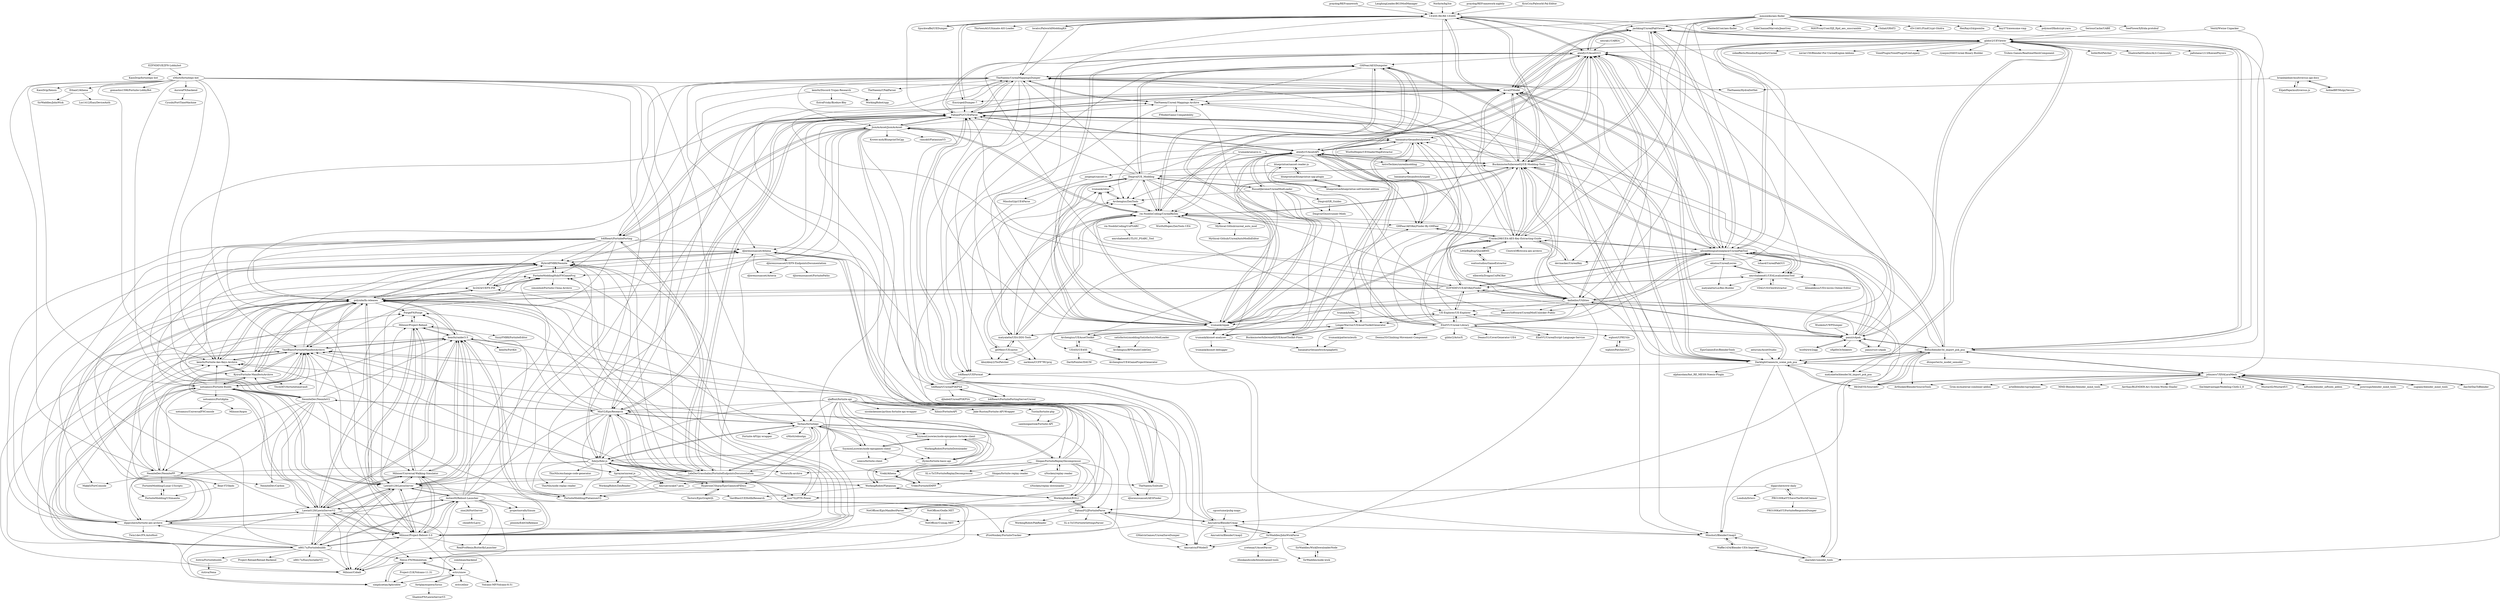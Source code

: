 digraph G {
"praydog/REFramework" -> "UE4SS-RE/RE-UE4SS" ["e"=1]
"jashking/UnrealPakViewer" -> "gildor2/UEViewer" ["e"=1]
"jashking/UnrealPakViewer" -> "atenfyr/UAssetGUI" ["e"=1]
"jashking/UnrealPakViewer" -> "allcoolthingsatoneplace/UnrealPakTool" ["e"=1]
"jashking/UnrealPakViewer" -> "4sval/FModel" ["e"=1]
"jashking/UnrealPakViewer" -> "Buckminsterfullerene02/UE-Modding-Tools" ["e"=1]
"4sval/FModel" -> "gildor2/UEViewer"
"4sval/FModel" -> "FabianFG/CUE4Parse"
"4sval/FModel" -> "atenfyr/UAssetGUI"
"4sval/FModel" -> "TheNaeem/UnrealMappingsDumper"
"4sval/FModel" -> "Buckminsterfullerene02/UE-Modding-Tools"
"4sval/FModel" -> "jashking/UnrealPakViewer" ["e"=1]
"4sval/FModel" -> "UE4SS-RE/RE-UE4SS"
"4sval/FModel" -> "Befzz/blender3d_import_psk_psa"
"4sval/FModel" -> "allcoolthingsatoneplace/UnrealPakTool"
"4sval/FModel" -> "DarklightGames/io_scene_psk_psa"
"4sval/FModel" -> "Encryqed/Dumper-7" ["e"=1]
"4sval/FModel" -> "MixV2/EpicResearch"
"4sval/FModel" -> "h4lfheart/FortnitePorting"
"4sval/FModel" -> "Cracko298/UE4-AES-Key-Extracting-Guide"
"4sval/FModel" -> "TheNaeem/Unreal-Mappings-Archive"
"EliotVU/Unreal-Library" -> "UE-Explorer/UE-Explorer"
"EliotVU/Unreal-Library" -> "EliotVU/UnrealScript-Language-Service"
"EliotVU/Unreal-Library" -> "atenfyr/UAssetAPI"
"EliotVU/Unreal-Library" -> "gildor2/ActorX"
"EliotVU/Unreal-Library" -> "gildor2/UEViewer"
"EliotVU/Unreal-Library" -> "atenfyr/UAssetGUI"
"EliotVU/Unreal-Library" -> "Deams51/CoverGenerator-UE4" ["e"=1]
"EliotVU/Unreal-Library" -> "bananaturtlesandwich/stove"
"EliotVU/Unreal-Library" -> "FabianFG/CUE4Parse"
"EliotVU/Unreal-Library" -> "Deema35/Climbing-Movement-Component" ["e"=1]
"EliotVU/Unreal-Library" -> "panzi/u4pak"
"EliotVU/Unreal-Library" -> "rm-NoobInCoding/UnrealReZen"
"EliotVU/Unreal-Library" -> "kaiheilos/Utilities"
"EliotVU/Unreal-Library" -> "Buckminsterfullerene02/UE-Modding-Tools"
"EliotVU/Unreal-Library" -> "wghost/UPKUtils"
"iFireMonkey/FortniteTracker" -> "djlorenzouasset/Athena"
"Terbau/fortnitepy" -> "fnbrjs/fnbr.js"
"Terbau/fortnitepy" -> "MixV2/EpicResearch"
"Terbau/fortnitepy" -> "SzymonLisowiec/node-epicgames-fortnite-client"
"Terbau/fortnitepy" -> "iXyles/fortnite-basic-api"
"Terbau/fortnitepy" -> "polynite/fn-releases"
"Terbau/fortnitepy" -> "LeleDerGrasshalmi/FortniteEndpointsDocumentation"
"Terbau/fortnitepy" -> "Vrekt/Athena"
"Terbau/fortnitepy" -> "Fortnite-API/py-wrapper"
"Terbau/fortnitepy" -> "SzymonLisowiec/node-epicgames-client"
"Terbau/fortnitepy" -> "xMistt/rebootpy" ["e"=1]
"Terbau/fortnitepy" -> "HyperionCSharp/EpicGamesAPIDocs"
"Terbau/fortnitepy" -> "WorkingRobot/EGL2"
"Terbau/fortnitepy" -> "WorkingRobot/Platanium"
"Terbau/fortnitepy" -> "kem0x/Fortnite-Aes-Keys-Archive"
"Terbau/fortnitepy" -> "msx752/FTN-Power"
"mmozeiko/aes-finder" -> "EZFNDEV/UEAESKeyFinder"
"mmozeiko/aes-finder" -> "allcoolthingsatoneplace/UnrealPakTool"
"mmozeiko/aes-finder" -> "MantechUser/aes-finder"
"mmozeiko/aes-finder" -> "Cracko298/UE4-AES-Key-Extracting-Guide"
"mmozeiko/aes-finder" -> "devinacker/UnrealKey"
"mmozeiko/aes-finder" -> "SideChannelMarvels/JeanGrey" ["e"=1]
"mmozeiko/aes-finder" -> "MAVProxyUser/DJI_ftpd_aes_unscramble" ["e"=1]
"mmozeiko/aes-finder" -> "r3nhat/GRAT2" ["e"=1]
"mmozeiko/aes-finder" -> "GHFear/AESKeyFinder-By-GHFear"
"mmozeiko/aes-finder" -> "d3v1l401/FindCrypt-Ghidra" ["e"=1]
"mmozeiko/aes-finder" -> "jashking/UnrealPakViewer" ["e"=1]
"mmozeiko/aes-finder" -> "HexRaysSA/goomba" ["e"=1]
"mmozeiko/aes-finder" -> "lmy375/awesome-vmp" ["e"=1]
"mmozeiko/aes-finder" -> "polymorf/findcrypt-yara" ["e"=1]
"mmozeiko/aes-finder" -> "SeeFlowerX/frida-protobuf" ["e"=1]
"REDxEYE/SourceIO" -> "DarklightGames/io_scene_psk_psa" ["e"=1]
"REDxEYE/SourceIO" -> "Befzz/blender3d_import_psk_psa" ["e"=1]
"REDxEYE/SourceIO" -> "johnzero7/XNALaraMesh" ["e"=1]
"wghost/UPKUtils" -> "wghost/PatcherGUI"
"satisfactorymodding/SatisfactoryModLoader" -> "Archengius/BPPseudoCodeGen" ["e"=1]
"cgcostume/pubg-maps" -> "Amrsatrio/BlenderUmap"
"Tustin/fortnite-php" -> "samhoogantink/Fortnite-API"
"qlaffont/fortnite-api" -> "SzymonLisowiec/node-epicgames-fortnite-client"
"qlaffont/fortnite-api" -> "Tustin/fortnite-php"
"qlaffont/fortnite-api" -> "samhoogantink/Fortnite-API"
"qlaffont/fortnite-api" -> "Terbau/fortnitepy"
"qlaffont/fortnite-api" -> "MixV2/EpicResearch"
"qlaffont/fortnite-api" -> "SzymonLisowiec/node-epicgames-client"
"qlaffont/fortnite-api" -> "iXyles/fortnite-basic-api"
"qlaffont/fortnite-api" -> "weeco/fortnite-client"
"qlaffont/fortnite-api" -> "nicolaskenner/python-fortnite-api-wrapper"
"qlaffont/fortnite-api" -> "Shiqan/FortniteReplayDecompressor"
"qlaffont/fortnite-api" -> "fnbrjs/fnbr.js"
"qlaffont/fortnite-api" -> "Xilixir/FortniteAPI"
"qlaffont/fortnite-api" -> "Jake-Ruston/Fortnite-API-Wrapper"
"qlaffont/fortnite-api" -> "LeleDerGrasshalmi/FortniteEndpointsDocumentation"
"qlaffont/fortnite-api" -> "iFireMonkey/FortniteTracker"
"Shiqan/FortniteReplayDecompressor" -> "xNocken/replay-reader"
"Shiqan/FortniteReplayDecompressor" -> "WorkingRobot/EGL2"
"Shiqan/FortniteReplayDecompressor" -> "Shiqan/fortnite-replay-reader"
"Shiqan/FortniteReplayDecompressor" -> "NotOfficer/EpicManifestParser"
"Shiqan/FortniteReplayDecompressor" -> "VastBlast/FortniteManifestArchive"
"Shiqan/FortniteReplayDecompressor" -> "SL-x-TnT/FortniteReplayDecompressor"
"Shiqan/FortniteReplayDecompressor" -> "MixV2/EpicResearch"
"Shiqan/FortniteReplayDecompressor" -> "FabianFG/JFortniteParse"
"Shiqan/FortniteReplayDecompressor" -> "polynite/fn-releases"
"Shiqan/FortniteReplayDecompressor" -> "Amrsatrio/ak47-java"
"Shiqan/FortniteReplayDecompressor" -> "iFireMonkey/FortniteTracker"
"Shiqan/FortniteReplayDecompressor" -> "Vrekt/Athena"
"SzymonLisowiec/node-epicgames-client" -> "SzymonLisowiec/node-epicgames-fortnite-client"
"SzymonLisowiec/node-epicgames-client" -> "weeco/fortnite-client"
"SzymonLisowiec/node-epicgames-client" -> "Terbau/fortnitepy"
"SzymonLisowiec/node-epicgames-client" -> "iXyles/fortnite-basic-api"
"SzymonLisowiec/node-epicgames-client" -> "fnbrjs/fnbr.js"
"SzymonLisowiec/node-epicgames-fortnite-client" -> "SzymonLisowiec/node-epicgames-client"
"SzymonLisowiec/node-epicgames-fortnite-client" -> "iXyles/fortnite-basic-api"
"SzymonLisowiec/node-epicgames-fortnite-client" -> "WorkingRobot/FortniteDownloader"
"SzymonLisowiec/node-epicgames-fortnite-client" -> "WorkingRobot/Platanium"
"SzymonLisowiec/node-epicgames-fortnite-client" -> "Vrekt/FortniteXMPP"
"SirWaddles/JohnWickParse" -> "FabianFG/JFortniteParse"
"SirWaddles/JohnWickParse" -> "yretenai/UAssetParser"
"SirWaddles/JohnWickParse" -> "SirWaddles/node-wick"
"SirWaddles/JohnWickParse" -> "Amrsatrio/BlenderUmap"
"SirWaddles/JohnWickParse" -> "Amrsatrio/FModel5"
"SirWaddles/JohnWickParse" -> "SirWaddles/WickDownloaderNode"
"Vrekt/FortniteXMPP" -> "Vrekt/Athena"
"Shiqan/fortnite-replay-reader" -> "Vrekt/FortniteXMPP"
"SirWaddles/node-wick" -> "SirWaddles/WickDownloaderNode"
"FabianFG/JFortniteParse" -> "Amrsatrio/FModel5"
"FabianFG/JFortniteParse" -> "Amrsatrio/BlenderUmap"
"FabianFG/JFortniteParse" -> "WorkingRobot/EGL2"
"FabianFG/JFortniteParse" -> "WorkingRobot/PakReader"
"FabianFG/JFortniteParse" -> "SL-x-TnT/FortniteSettingsParser"
"FabianFG/JFortniteParse" -> "NotOfficer/Usmap.NET"
"EthanC/Athena" -> "Luc1412/EasyDeviceAuth"
"EthanC/Athena" -> "SirWaddles/JohnWick"
"iXyles/fortnite-basic-api" -> "SzymonLisowiec/node-epicgames-fortnite-client"
"iXyles/fortnite-basic-api" -> "Vrekt/Athena"
"yretenai/UAssetParser" -> "ithinkandicode/bloodstained-tools"
"Mustard2/MustardUI" -> "johnzero7/XNALaraMesh" ["e"=1]
"gildor2/UEViewer" -> "4sval/FModel"
"gildor2/UEViewer" -> "jashking/UnrealPakViewer" ["e"=1]
"gildor2/UEViewer" -> "Befzz/blender3d_import_psk_psa"
"gildor2/UEViewer" -> "ryanjon2040/Unreal-Binary-Builder" ["e"=1]
"gildor2/UEViewer" -> "TriAxis-Games/RealtimeMeshComponent" ["e"=1]
"gildor2/UEViewer" -> "hxhb/HotPatcher" ["e"=1]
"gildor2/UEViewer" -> "panzi/u4pak"
"gildor2/UEViewer" -> "ShadowfallStudios/ALS-Community" ["e"=1]
"gildor2/UEViewer" -> "DarklightGames/io_scene_psk_psa"
"gildor2/UEViewer" -> "atenfyr/UAssetGUI"
"gildor2/UEViewer" -> "pafuhana1213/KawaiiPhysics" ["e"=1]
"gildor2/UEViewer" -> "sideeffects/HoudiniEngineForUnreal" ["e"=1]
"gildor2/UEViewer" -> "xavier150/Blender-For-UnrealEngine-Addons" ["e"=1]
"gildor2/UEViewer" -> "allcoolthingsatoneplace/UnrealPakTool"
"gildor2/UEViewer" -> "VoxelPlugin/VoxelPluginFreeLegacy" ["e"=1]
"allcoolthingsatoneplace/UnrealPakTool" -> "atenfyr/UAssetGUI"
"allcoolthingsatoneplace/UnrealPakTool" -> "EZFNDEV/UEAESKeyFinder"
"allcoolthingsatoneplace/UnrealPakTool" -> "panzi/u4pak"
"allcoolthingsatoneplace/UnrealPakTool" -> "jashking/UnrealPakViewer" ["e"=1]
"allcoolthingsatoneplace/UnrealPakTool" -> "amrshaheen61/UE4LocalizationsTool"
"allcoolthingsatoneplace/UnrealPakTool" -> "4sval/FModel"
"allcoolthingsatoneplace/UnrealPakTool" -> "Buckminsterfullerene02/UE-Modding-Tools"
"allcoolthingsatoneplace/UnrealPakTool" -> "Cracko298/UE4-AES-Key-Extracting-Guide"
"allcoolthingsatoneplace/UnrealPakTool" -> "panzi/rust-u4pak"
"allcoolthingsatoneplace/UnrealPakTool" -> "gildor2/UEViewer"
"allcoolthingsatoneplace/UnrealPakTool" -> "trumank/repak"
"allcoolthingsatoneplace/UnrealPakTool" -> "tshao4/UnrealPakGUI"
"allcoolthingsatoneplace/UnrealPakTool" -> "kaiheilos/Utilities"
"allcoolthingsatoneplace/UnrealPakTool" -> "akintos/UnrealLocres"
"allcoolthingsatoneplace/UnrealPakTool" -> "devinacker/UnrealKey"
"niftools/blender_niftools_addon" -> "johnzero7/XNALaraMesh" ["e"=1]
"powroupi/blender_mmd_tools" -> "johnzero7/XNALaraMesh" ["e"=1]
"Befzz/blender3d_import_psk_psa" -> "DarklightGames/io_scene_psk_psa"
"Befzz/blender3d_import_psk_psa" -> "gildor2/UEViewer"
"Befzz/blender3d_import_psk_psa" -> "johnzero7/XNALaraMesh"
"Befzz/blender3d_import_psk_psa" -> "Amrsatrio/BlenderUmap"
"Befzz/blender3d_import_psk_psa" -> "4sval/FModel"
"Befzz/blender3d_import_psk_psa" -> "matyalatte/blender3d_import_psk_psa"
"Befzz/blender3d_import_psk_psa" -> "REDxEYE/SourceIO" ["e"=1]
"Befzz/blender3d_import_psk_psa" -> "atenfyr/UAssetGUI"
"Befzz/blender3d_import_psk_psa" -> "dtzxporter/io_model_semodel" ["e"=1]
"Befzz/blender3d_import_psk_psa" -> "panzi/u4pak"
"Befzz/blender3d_import_psk_psa" -> "jashking/UnrealPakViewer" ["e"=1]
"Befzz/blender3d_import_psk_psa" -> "skarndev/umodel_tools"
"Befzz/blender3d_import_psk_psa" -> "Artfunkel/BlenderSourceTools" ["e"=1]
"Befzz/blender3d_import_psk_psa" -> "allcoolthingsatoneplace/UnrealPakTool"
"Befzz/blender3d_import_psk_psa" -> "MinshuG/BlenderUmap2"
"hcs64/ww2ogg" -> "panzi/u4pak" ["e"=1]
"xMistt/fortnitepy-bot" -> "Terbau/fortnitepy"
"xMistt/fortnitepy-bot" -> "MixV2/EpicResearch"
"xMistt/fortnitepy-bot" -> "fnbrjs/fnbr.js"
"xMistt/fortnitepy-bot" -> "LeleDerGrasshalmi/FortniteEndpointsDocumentation"
"xMistt/fortnitepy-bot" -> "KaosDrip/Xensis"
"xMistt/fortnitepy-bot" -> "VastBlast/FortniteManifestArchive"
"xMistt/fortnitepy-bot" -> "notsamicc/Fortnite-Builds"
"xMistt/fortnitepy-bot" -> "NeoniteDev/NeoniteV2"
"xMistt/fortnitepy-bot" -> "kem0x/Fortnite-Aes-Keys-Archive"
"xMistt/fortnitepy-bot" -> "NeoniteDev/NeonitePP"
"xMistt/fortnitepy-bot" -> "gomashio1596/Fortnite-LobbyBot"
"xMistt/fortnitepy-bot" -> "EthanC/Athena"
"xMistt/fortnitepy-bot" -> "Kyiro/Fortnite-ManifestsArchive"
"xMistt/fortnitepy-bot" -> "AuroraFN/backend"
"xMistt/fortnitepy-bot" -> "4sval/FModel"
"MixV2/EpicResearch" -> "LeleDerGrasshalmi/FortniteEndpointsDocumentation"
"MixV2/EpicResearch" -> "fnbrjs/fnbr.js"
"MixV2/EpicResearch" -> "Terbau/fortnitepy"
"MixV2/EpicResearch" -> "HyperionCSharp/EpicGamesAPIDocs"
"MixV2/EpicResearch" -> "polynite/fn-releases"
"MixV2/EpicResearch" -> "VastBlast/FortniteManifestArchive"
"MixV2/EpicResearch" -> "Shiqan/FortniteReplayDecompressor"
"MixV2/EpicResearch" -> "FabianFG/CUE4Parse"
"MixV2/EpicResearch" -> "Sprayxe/unreal.js"
"MixV2/EpicResearch" -> "kem0x/raider3.5"
"MixV2/EpicResearch" -> "NeoniteDev/NeoniteV2"
"MixV2/EpicResearch" -> "HybridFNBR/Neonite"
"MixV2/EpicResearch" -> "msx752/FTN-Power"
"MixV2/EpicResearch" -> "FortniteModding/PlataniumV2"
"MixV2/EpicResearch" -> "Lawin0129/LawinServer"
"Vrekt/Athena" -> "Vrekt/FortniteXMPP"
"fnbrjs/fnbr.js" -> "Terbau/fortnitepy"
"fnbrjs/fnbr.js" -> "MixV2/EpicResearch"
"fnbrjs/fnbr.js" -> "Amrsatrio/ak47-java"
"fnbrjs/fnbr.js" -> "LeleDerGrasshalmi/FortniteEndpointsDocumentation"
"fnbrjs/fnbr.js" -> "HyperionCSharp/EpicGamesAPIDocs"
"fnbrjs/fnbr.js" -> "FortniteModding/PlataniumV2"
"fnbrjs/fnbr.js" -> "WorkingRobot/Platanium"
"fnbrjs/fnbr.js" -> "ThisNils/node-replay-reader"
"fnbrjs/fnbr.js" -> "kem0x/Fortnite-Aes-Keys-Archive"
"fnbrjs/fnbr.js" -> "Sprayxe/unreal.js"
"fnbrjs/fnbr.js" -> "NeoniteDev/NeonitePP"
"fnbrjs/fnbr.js" -> "VastBlast/FortniteManifestArchive"
"fnbrjs/fnbr.js" -> "ThisNils/exchange-code-generator"
"fnbrjs/fnbr.js" -> "Tectors/fn-archive"
"fnbrjs/fnbr.js" -> "msx752/FTN-Power"
"FabianFG/CUE4Parse" -> "TheNaeem/UnrealMappingsDumper"
"FabianFG/CUE4Parse" -> "4sval/FModel"
"FabianFG/CUE4Parse" -> "JsonAsAsset/JsonAsAsset"
"FabianFG/CUE4Parse" -> "atenfyr/UAssetAPI"
"FabianFG/CUE4Parse" -> "Amrsatrio/BlenderUmap"
"FabianFG/CUE4Parse" -> "TheNaeem/Unreal-Mappings-Archive"
"FabianFG/CUE4Parse" -> "kem0x/Fortnite-Aes-Keys-Archive"
"FabianFG/CUE4Parse" -> "MixV2/EpicResearch"
"FabianFG/CUE4Parse" -> "fnbrjs/fnbr.js"
"FabianFG/CUE4Parse" -> "h4lfheart/FortnitePorting"
"FabianFG/CUE4Parse" -> "FabianFG/JFortniteParse"
"FabianFG/CUE4Parse" -> "Sprayxe/unreal.js"
"FabianFG/CUE4Parse" -> "LeleDerGrasshalmi/FortniteEndpointsDocumentation"
"FabianFG/CUE4Parse" -> "djlorenzouasset/Athena"
"FabianFG/CUE4Parse" -> "atenfyr/UAssetGUI"
"johnzero7/XNALaraMesh" -> "Befzz/blender3d_import_psk_psa"
"johnzero7/XNALaraMesh" -> "Mustard2/MustardUI" ["e"=1]
"johnzero7/XNALaraMesh" -> "sugiany/blender_mmd_tools" ["e"=1]
"johnzero7/XNALaraMesh" -> "DarklightGames/io_scene_psk_psa"
"johnzero7/XNALaraMesh" -> "powroupi/blender_mmd_tools" ["e"=1]
"johnzero7/XNALaraMesh" -> "daz3d/DazToBlender" ["e"=1]
"johnzero7/XNALaraMesh" -> "niftools/blender_niftools_addon" ["e"=1]
"johnzero7/XNALaraMesh" -> "Grim-es/material-combiner-addon" ["e"=1]
"johnzero7/XNALaraMesh" -> "REDxEYE/SourceIO" ["e"=1]
"johnzero7/XNALaraMesh" -> "Artfunkel/BlenderSourceTools" ["e"=1]
"johnzero7/XNALaraMesh" -> "artellblender/springbones" ["e"=1]
"johnzero7/XNALaraMesh" -> "MMD-Blender/blender_mmd_tools" ["e"=1]
"johnzero7/XNALaraMesh" -> "Aerthas/BLENDER-Arc-System-Works-Shader" ["e"=1]
"johnzero7/XNALaraMesh" -> "gildor2/UEViewer"
"johnzero7/XNALaraMesh" -> "the3dadvantage/Modeling-Cloth-2_8" ["e"=1]
"DarklightGames/io_scene_psk_psa" -> "Befzz/blender3d_import_psk_psa"
"DarklightGames/io_scene_psk_psa" -> "matyalatte/blender3d_import_psk_psa"
"DarklightGames/io_scene_psk_psa" -> "skarndev/umodel_tools"
"DarklightGames/io_scene_psk_psa" -> "atenfyr/UAssetGUI"
"DarklightGames/io_scene_psk_psa" -> "TheNaeem/UnrealMappingsDumper"
"DarklightGames/io_scene_psk_psa" -> "REDxEYE/SourceIO" ["e"=1]
"DarklightGames/io_scene_psk_psa" -> "gildor2/UEViewer"
"DarklightGames/io_scene_psk_psa" -> "4sval/FModel"
"DarklightGames/io_scene_psk_psa" -> "Buckminsterfullerene02/UE-Modding-Tools"
"DarklightGames/io_scene_psk_psa" -> "johnzero7/XNALaraMesh"
"DarklightGames/io_scene_psk_psa" -> "FabianFG/CUE4Parse"
"DarklightGames/io_scene_psk_psa" -> "TheNaeem/Unreal-Mappings-Archive"
"DarklightGames/io_scene_psk_psa" -> "alphazolam/fmt_RE_MESH-Noesis-Plugin" ["e"=1]
"DarklightGames/io_scene_psk_psa" -> "MinshuG/BlenderUmap2"
"DarklightGames/io_scene_psk_psa" -> "h4lfheart/UEFormat"
"EpicGamesExt/BlenderTools" -> "DarklightGames/io_scene_psk_psa" ["e"=1]
"NeoniteDev/NeoniteV2" -> "NeoniteDev/NeonitePP"
"NeoniteDev/NeoniteV2" -> "VastBlast/FortniteManifestArchive"
"NeoniteDev/NeoniteV2" -> "HybridFNBR/Neonite"
"NeoniteDev/NeoniteV2" -> "Lawin0129/LawinServer"
"NeoniteDev/NeoniteV2" -> "dippyshere/fortnite-aes-archive"
"NeoniteDev/NeoniteV2" -> "polynite/fn-releases"
"NeoniteDev/NeoniteV2" -> "kem0x/raider3.5"
"NeoniteDev/NeoniteV2" -> "notsamicc/Fortnite-Builds"
"NeoniteDev/NeoniteV2" -> "MixV2/EpicResearch"
"NeoniteDev/NeoniteV2" -> "NeoniteDev/Carbon"
"NeoniteDev/NeoniteV2" -> "djlorenzouasset/Athena"
"NeoniteDev/NeoniteV2" -> "Kyiro/Fortnite-ManifestsArchive"
"NeoniteDev/NeoniteV2" -> "Lawin0129/LawinServerV2"
"NeoniteDev/NeoniteV2" -> "Milxnor/Project-Reboot-3.0"
"NeoniteDev/NeoniteV2" -> "FortniteModding/PlataniumV2"
"Amrsatrio/ak47-java" -> "FortniteModding/PlataniumV2"
"dippyshere/stw-daily" -> "PRO100KatYT/SaveTheWorldClaimer"
"dippyshere/stw-daily" -> "Londiuh/fstwrc"
"dippyshere/stw-daily" -> "msx752/FTN-Power"
"EZFNDEV/EZFN-Lobbybot" -> "xMistt/fortnitepy-bot"
"EZFNDEV/EZFN-Lobbybot" -> "KaosDrip/fortnitepy-bot"
"atenfyr/UAssetGUI" -> "atenfyr/UAssetAPI"
"atenfyr/UAssetGUI" -> "kaiheilos/Utilities"
"atenfyr/UAssetGUI" -> "Buckminsterfullerene02/UE-Modding-Tools"
"atenfyr/UAssetGUI" -> "allcoolthingsatoneplace/UnrealPakTool"
"atenfyr/UAssetGUI" -> "trumank/repak"
"atenfyr/UAssetGUI" -> "jashking/UnrealPakViewer" ["e"=1]
"atenfyr/UAssetGUI" -> "rm-NoobInCoding/UnrealReZen"
"atenfyr/UAssetGUI" -> "4sval/FModel"
"atenfyr/UAssetGUI" -> "FabianFG/CUE4Parse"
"atenfyr/UAssetGUI" -> "UE4SS-RE/RE-UE4SS"
"atenfyr/UAssetGUI" -> "bananaturtlesandwich/stove"
"atenfyr/UAssetGUI" -> "matyalatte/UE4-DDS-Tools"
"atenfyr/UAssetGUI" -> "DarklightGames/io_scene_psk_psa"
"atenfyr/UAssetGUI" -> "amrshaheen61/UE4LocalizationsTool"
"atenfyr/UAssetGUI" -> "GHFear/AESDumpster"
"aelurum/AssetStudio" -> "DarklightGames/io_scene_psk_psa" ["e"=1]
"wattostudios/GameExtractor" -> "elbereth/DragonUnPACKer"
"wattostudios/GameExtractor" -> "LittleBigBug/QuickBMS"
"Amrsatrio/BlenderUmap" -> "FabianFG/JFortniteParse"
"Amrsatrio/BlenderUmap" -> "Amrsatrio/BlenderUmap2"
"Amrsatrio/BlenderUmap" -> "MinshuG/BlenderUmap2"
"Amrsatrio/BlenderUmap" -> "Amrsatrio/FModel5"
"Amrsatrio/BlenderUmap" -> "VastBlast/FortniteManifestArchive"
"Amrsatrio/BlenderUmap" -> "SirWaddles/JohnWickParse"
"Amrsatrio/BlenderUmap" -> "FabianFG/CUE4Parse"
"polynite/fn-releases" -> "HybridFNBR/Neonite"
"polynite/fn-releases" -> "VastBlast/FortniteManifestArchive"
"polynite/fn-releases" -> "kem0x/raider3.5"
"polynite/fn-releases" -> "bc2424/UEFN-PIE"
"polynite/fn-releases" -> "kem0x/Fortnite-Aes-Keys-Archive"
"polynite/fn-releases" -> "FortniteModdingHub/FNGameProj"
"polynite/fn-releases" -> "djlorenzouasset/Athena"
"polynite/fn-releases" -> "Lawin0129/LawinServer"
"polynite/fn-releases" -> "dippyshere/fortnite-aes-archive"
"polynite/fn-releases" -> "ForgeFN/Forge"
"polynite/fn-releases" -> "Kyiro/Fortnite-ManifestsArchive"
"polynite/fn-releases" -> "Lawin0129/LawinServerV2"
"UE-Explorer/UE-Explorer" -> "EliotVU/Unreal-Library"
"UE-Explorer/UE-Explorer" -> "EliotVU/UnrealScript-Language-Service"
"UE-Explorer/UE-Explorer" -> "trumank/repak"
"UE-Explorer/UE-Explorer" -> "LongerWarrior/UEAssetToolkitGenerator"
"UE-Explorer/UE-Explorer" -> "EZFNDEV/UEAESKeyFinder"
"UE-Explorer/UE-Explorer" -> "bananaturtlesandwich/stove"
"daz3d/DazToBlender" -> "johnzero7/XNALaraMesh" ["e"=1]
"panzi/u4pak" -> "panzi/rust-u4pak"
"panzi/u4pak" -> "allcoolthingsatoneplace/UnrealPakTool"
"panzi/u4pak" -> "kaiheilos/Utilities"
"panzi/u4pak" -> "amrshaheen61/UE4LocalizationsTool"
"panzi/u4pak" -> "gildor2/UEViewer"
"panzi/u4pak" -> "FabianFG/CUE4Parse"
"panzi/u4pak" -> "atenfyr/UAssetGUI"
"panzi/u4pak" -> "EZFNDEV/UEAESKeyFinder"
"panzi/u4pak" -> "jashking/UnrealPakViewer" ["e"=1]
"panzi/u4pak" -> "Befzz/blender3d_import_psk_psa"
"panzi/u4pak" -> "eXpl0it3r/bnkextr" ["e"=1]
"panzi/u4pak" -> "atenfyr/UAssetAPI"
"panzi/u4pak" -> "EliotVU/Unreal-Library"
"panzi/u4pak" -> "UE-Explorer/UE-Explorer"
"panzi/u4pak" -> "hcs64/ww2ogg" ["e"=1]
"atenfyr/UAssetAPI" -> "atenfyr/UAssetGUI"
"atenfyr/UAssetAPI" -> "FabianFG/CUE4Parse"
"atenfyr/UAssetAPI" -> "bananaturtlesandwich/stove"
"atenfyr/UAssetAPI" -> "kaiheilos/Utilities"
"atenfyr/UAssetAPI" -> "IllusorySoftware/UnrealModUnlocker-Public"
"atenfyr/UAssetAPI" -> "RussellJerome/UnrealModLoader"
"atenfyr/UAssetAPI" -> "trumank/repak"
"atenfyr/UAssetAPI" -> "Archengius/ZenTools"
"atenfyr/UAssetAPI" -> "Buckminsterfullerene02/UE-Modding-Tools"
"atenfyr/UAssetAPI" -> "rm-NoobInCoding/UnrealReZen"
"atenfyr/UAssetAPI" -> "blueprintue/uasset-reader-js"
"atenfyr/UAssetAPI" -> "AstroTechies/unrealmodding"
"atenfyr/UAssetAPI" -> "EliotVU/Unreal-Library"
"atenfyr/UAssetAPI" -> "JsonAsAsset/JsonAsAsset"
"atenfyr/UAssetAPI" -> "trumank/kismet-analyzer"
"kaiheilos/Utilities" -> "atenfyr/UAssetGUI"
"kaiheilos/Utilities" -> "atenfyr/UAssetAPI"
"kaiheilos/Utilities" -> "Buckminsterfullerene02/UE-Modding-Tools"
"kaiheilos/Utilities" -> "panzi/u4pak"
"kaiheilos/Utilities" -> "UE-Explorer/UE-Explorer"
"kaiheilos/Utilities" -> "IllusorySoftware/UnrealModUnlocker-Public"
"kaiheilos/Utilities" -> "rm-NoobInCoding/UnrealReZen"
"kaiheilos/Utilities" -> "bananaturtlesandwich/stove"
"kaiheilos/Utilities" -> "EZFNDEV/UEAESKeyFinder"
"kaiheilos/Utilities" -> "matyalatte/UE4-DDS-Tools"
"kaiheilos/Utilities" -> "skarndev/umodel_tools"
"kaiheilos/Utilities" -> "SirWaddles/JohnWickParse"
"kaiheilos/Utilities" -> "allcoolthingsatoneplace/UnrealPakTool"
"kaiheilos/Utilities" -> "matyalatte/blender3d_import_psk_psa"
"kaiheilos/Utilities" -> "kboykboy2/TocPatcher"
"NotOfficer/EpicManifestParser" -> "NotOfficer/Usmap.NET"
"WorkingRobot/EGL2" -> "WorkingRobot/Platanium"
"WorkingRobot/EGL2" -> "FabianFG/JFortniteParse"
"WorkingRobot/EGL2" -> "NotOfficer/EpicManifestParser"
"SirWaddles/WickDownloaderNode" -> "SirWaddles/node-wick"
"ThisNils/exchange-code-generator" -> "ThisNils/node-replay-reader"
"wghost/PatcherGUI" -> "wghost/UPKUtils"
"AuroraFN/backend" -> "Cyuubi/FortTimeMachine"
"WorkingRobot/Platanium" -> "WorkingRobot/EGL2"
"WorkingRobot/Platanium" -> "VastBlast/UEHotfixResearch"
"EZFNDEV/UEAESKeyFinder" -> "Cracko298/UE4-AES-Key-Extracting-Guide"
"EZFNDEV/UEAESKeyFinder" -> "allcoolthingsatoneplace/UnrealPakTool"
"EZFNDEV/UEAESKeyFinder" -> "amrshaheen61/UE4LocalizationsTool"
"EZFNDEV/UEAESKeyFinder" -> "UE-Explorer/UE-Explorer"
"EZFNDEV/UEAESKeyFinder" -> "polynite/fn-releases"
"EZFNDEV/UEAESKeyFinder" -> "kem0x/Fortnite-Aes-Keys-Archive"
"EZFNDEV/UEAESKeyFinder" -> "TheNaeem/UnrealMappingsDumper"
"EZFNDEV/UEAESKeyFinder" -> "VastBlast/FortniteManifestArchive"
"EZFNDEV/UEAESKeyFinder" -> "FabianFG/CUE4Parse"
"EZFNDEV/UEAESKeyFinder" -> "kaiheilos/Utilities"
"Buckminsterfullerene02/UE-Modding-Tools" -> "atenfyr/UAssetGUI"
"Buckminsterfullerene02/UE-Modding-Tools" -> "Dmgvol/UE_Modding"
"Buckminsterfullerene02/UE-Modding-Tools" -> "rm-NoobInCoding/UnrealReZen"
"Buckminsterfullerene02/UE-Modding-Tools" -> "UE4SS-RE/RE-UE4SS"
"Buckminsterfullerene02/UE-Modding-Tools" -> "trumank/repak"
"Buckminsterfullerene02/UE-Modding-Tools" -> "Cracko298/UE4-AES-Key-Extracting-Guide"
"Buckminsterfullerene02/UE-Modding-Tools" -> "4sval/FModel"
"Buckminsterfullerene02/UE-Modding-Tools" -> "TheNaeem/UnrealMappingsDumper"
"Buckminsterfullerene02/UE-Modding-Tools" -> "kaiheilos/Utilities"
"Buckminsterfullerene02/UE-Modding-Tools" -> "atenfyr/UAssetAPI"
"Buckminsterfullerene02/UE-Modding-Tools" -> "jashking/UnrealPakViewer" ["e"=1]
"Buckminsterfullerene02/UE-Modding-Tools" -> "allcoolthingsatoneplace/UnrealPakTool"
"Buckminsterfullerene02/UE-Modding-Tools" -> "FabianFG/CUE4Parse"
"Buckminsterfullerene02/UE-Modding-Tools" -> "TheNaeem/Unreal-Mappings-Archive"
"Buckminsterfullerene02/UE-Modding-Tools" -> "amrshaheen61/UE4LocalizationsTool"
"nesrak1/UABEA" -> "atenfyr/UAssetGUI" ["e"=1]
"LaughingLeader/BG3ModManager" -> "UE4SS-RE/RE-UE4SS" ["e"=1]
"Norbyte/bg3se" -> "UE4SS-RE/RE-UE4SS" ["e"=1]
"notsamicc/Fortnite-Builds" -> "VastBlast/FortniteManifestArchive"
"notsamicc/Fortnite-Builds" -> "Kyiro/Fortnite-ManifestsArchive"
"notsamicc/Fortnite-Builds" -> "polynite/fn-releases"
"notsamicc/Fortnite-Builds" -> "n6617x/Fortnitebuilds"
"notsamicc/Fortnite-Builds" -> "Lawin0129/LawinServer"
"notsamicc/Fortnite-Builds" -> "kem0x/raider3.5"
"notsamicc/Fortnite-Builds" -> "kem0x/Fortnite-Aes-Keys-Archive"
"notsamicc/Fortnite-Builds" -> "Lawin0129/LawinServerV2"
"notsamicc/Fortnite-Builds" -> "NeoniteDev/NeoniteV2"
"notsamicc/Fortnite-Builds" -> "Milxnor/Project-Reboot-3.0"
"notsamicc/Fortnite-Builds" -> "dippyshere/fortnite-aes-archive"
"notsamicc/Fortnite-Builds" -> "Milxnor/Universal-Walking-Simulator"
"notsamicc/Fortnite-Builds" -> "HybridFNBR/Neonite"
"notsamicc/Fortnite-Builds" -> "NeoniteDev/NeonitePP"
"notsamicc/Fortnite-Builds" -> "notsamicc/FortAlpha"
"MinshuG/pyUE4Parse" -> "TheNaeem/Solitude"
"Kyiro/Fortnite-ManifestsArchive" -> "VastBlast/FortniteManifestArchive"
"Kyiro/Fortnite-ManifestsArchive" -> "kem0x/Fortnite-Aes-Keys-Archive"
"Kyiro/Fortnite-ManifestsArchive" -> "notsamicc/Fortnite-Builds"
"Kyiro/Fortnite-ManifestsArchive" -> "polynite/fn-releases"
"Kyiro/Fortnite-ManifestsArchive" -> "TitchDEV/fortnitetimevault"
"Kyiro/Fortnite-ManifestsArchive" -> "HybridFNBR/Neonite"
"Lawin0129/LawinServer" -> "Lawin0129/LawinServerV2"
"Lawin0129/LawinServer" -> "Milxnor/Project-Reboot-3.0"
"Lawin0129/LawinServer" -> "Milxnor/Universal-Walking-Simulator"
"Lawin0129/LawinServer" -> "kem0x/raider3.5"
"Lawin0129/LawinServer" -> "polynite/fn-releases"
"Lawin0129/LawinServer" -> "Milxnor/Project-Reboot"
"Lawin0129/LawinServer" -> "n6617x/Fortnitebuilds"
"Lawin0129/LawinServer" -> "Auties00/Reboot-Launcher"
"Lawin0129/LawinServer" -> "VastBlast/FortniteManifestArchive"
"Lawin0129/LawinServer" -> "notsamicc/Fortnite-Builds"
"Lawin0129/LawinServer" -> "Milxnor/Cobalt"
"Lawin0129/LawinServer" -> "FortniteModdingHub/FNGameProj"
"Lawin0129/LawinServer" -> "HybridFNBR/Neonite"
"Lawin0129/LawinServer" -> "Nexus-FN/Momentum"
"Lawin0129/LawinServer" -> "projectnovafn/Sinum"
"xNocken/replay-reader" -> "Shiqan/FortniteReplayDecompressor"
"xNocken/replay-reader" -> "xNocken/replay-downloader"
"NeoniteDev/NeonitePP" -> "NeoniteDev/Carbon"
"NeoniteDev/NeonitePP" -> "FortniteModding/Ultimanite"
"NeoniteDev/NeonitePP" -> "Beat-YT/Skids"
"NeoniteDev/NeonitePP" -> "kem0x/Fortnite-Aes-Keys-Archive"
"NeoniteDev/NeonitePP" -> "WorkingRobot/Platanium"
"NeoniteDev/NeonitePP" -> "FortniteModding/Lunar-UScripts"
"NeoniteDev/NeonitePP" -> "Makk5/FortConsole"
"NeoniteDev/NeonitePP" -> "VastBlast/FortniteManifestArchive"
"VD42/UE4TextExtractor" -> "amrshaheen61/UE4LocalizationsTool"
"akintos/UnrealLocres" -> "amrshaheen61/UE4LocalizationsTool"
"akintos/UnrealLocres" -> "matyalatte/LocRes-Builder"
"akintos/UnrealLocres" -> "IllusorySoftware/UnrealModUnlocker-Public"
"panzi/rust-u4pak" -> "panzi/u4pak"
"RussellJerome/UnrealModLoader" -> "atenfyr/UAssetAPI"
"RussellJerome/UnrealModLoader" -> "UE4SS/UE4SS"
"RussellJerome/UnrealModLoader" -> "Dmgvol/Ghostrunner-Mods"
"RussellJerome/UnrealModLoader" -> "Dmgvol/GR_Guides"
"RussellJerome/UnrealModLoader" -> "LongerWarrior/UEAssetToolkitGenerator"
"RussellJerome/UnrealModLoader" -> "Archengius/UEAssetToolkit"
"RussellJerome/UnrealModLoader" -> "Archengius/ZenTools"
"RussellJerome/UnrealModLoader" -> "trumank/kismet-analyzer"
"RussellJerome/UnrealModLoader" -> "Dmgvol/UE_Modding"
"VastBlast/FortniteManifestArchive" -> "polynite/fn-releases"
"VastBlast/FortniteManifestArchive" -> "Kyiro/Fortnite-ManifestsArchive"
"VastBlast/FortniteManifestArchive" -> "notsamicc/Fortnite-Builds"
"VastBlast/FortniteManifestArchive" -> "kem0x/Fortnite-Aes-Keys-Archive"
"VastBlast/FortniteManifestArchive" -> "HybridFNBR/Neonite"
"VastBlast/FortniteManifestArchive" -> "NeoniteDev/NeonitePP"
"VastBlast/FortniteManifestArchive" -> "TitchDEV/fortnitetimevault"
"VastBlast/FortniteManifestArchive" -> "kem0x/raider3.5"
"VastBlast/FortniteManifestArchive" -> "Milxnor/Cobalt"
"Beat-YT/Skids" -> "FortniteModding/Ultimanite"
"devinacker/UnrealKey" -> "Cracko298/UE4-AES-Key-Extracting-Guide"
"jorgenpt/uasset-rs" -> "MinshuG/pyUE4Parse"
"Sprayxe/unreal.js" -> "Amrsatrio/ak47-java"
"Sprayxe/unreal.js" -> "WorkingRobot/ZenReader"
"Sprayxe/unreal.js" -> "VastBlast/UEHotfixResearch"
"IllusorySoftware/UnrealModUnlocker-Public" -> "LongerWarrior/UEAssetToolkitGenerator"
"dippyshere/fortnite-aes-archive" -> "polynite/fn-releases"
"dippyshere/fortnite-aes-archive" -> "iFireMonkey/FortniteTracker"
"dippyshere/fortnite-aes-archive" -> "djlorenzouasset/Athena"
"dippyshere/fortnite-aes-archive" -> "HybridFNBR/Neonite"
"dippyshere/fortnite-aes-archive" -> "ForgeFN/Forge"
"dippyshere/fortnite-aes-archive" -> "FortniteModdingHub/FNGameProj"
"dippyshere/fortnite-aes-archive" -> "kem0x/Fortnite-Aes-Keys-Archive"
"dippyshere/fortnite-aes-archive" -> "Lawin0129/LawinServerV2"
"dippyshere/fortnite-aes-archive" -> "bc2424/UEFN-PIE"
"dippyshere/fortnite-aes-archive" -> "VastBlast/FortniteManifestArchive"
"dippyshere/fortnite-aes-archive" -> "Twin1dev/FN.AutoHost"
"dippyshere/fortnite-aes-archive" -> "Milxnor/Project-Reboot-3.0"
"Dmgvol/GR_Guides" -> "Dmgvol/Ghostrunner-Mods"
"Tectors/EpicGraphQL" -> "HyperionCSharp/EpicGamesAPIDocs"
"kem0x/Fortnite-Aes-Keys-Archive" -> "Kyiro/Fortnite-ManifestsArchive"
"kem0x/Fortnite-Aes-Keys-Archive" -> "polynite/fn-releases"
"kem0x/Fortnite-Aes-Keys-Archive" -> "VastBlast/FortniteManifestArchive"
"NotOfficer/Oodle.NET" -> "NotOfficer/Usmap.NET"
"FortniteModding/Ultimanite" -> "FortniteModding/Lunar-UScripts"
"FortniteModding/Lunar-UScripts" -> "FortniteModding/Ultimanite"
"SeriousCache/UABE" -> "gildor2/UEViewer" ["e"=1]
"matyalatte/UE4-DDS-Tools" -> "rm-NoobInCoding/UnrealReZen"
"matyalatte/UE4-DDS-Tools" -> "Archengius/ZenTools"
"matyalatte/UE4-DDS-Tools" -> "gitMenv/UEcastoc"
"matyalatte/UE4-DDS-Tools" -> "trumank/retoc"
"matyalatte/UE4-DDS-Tools" -> "narknon/CCFF7RUproj"
"Vextil/Wwise-Unpacker" -> "Befzz/blender3d_import_psk_psa" ["e"=1]
"Vextil/Wwise-Unpacker" -> "gildor2/UEViewer" ["e"=1]
"LeleDerGrasshalmi/FortniteEndpointsDocumentation" -> "MixV2/EpicResearch"
"LeleDerGrasshalmi/FortniteEndpointsDocumentation" -> "fnbrjs/fnbr.js"
"LeleDerGrasshalmi/FortniteEndpointsDocumentation" -> "HyperionCSharp/EpicGamesAPIDocs"
"LeleDerGrasshalmi/FortniteEndpointsDocumentation" -> "djlorenzouasset/Athena"
"LeleDerGrasshalmi/FortniteEndpointsDocumentation" -> "polynite/fn-releases"
"LeleDerGrasshalmi/FortniteEndpointsDocumentation" -> "HybridFNBR/Neonite"
"LeleDerGrasshalmi/FortniteEndpointsDocumentation" -> "VastBlast/FortniteManifestArchive"
"LeleDerGrasshalmi/FortniteEndpointsDocumentation" -> "iFireMonkey/FortniteTracker"
"LeleDerGrasshalmi/FortniteEndpointsDocumentation" -> "Terbau/fortnitepy"
"LeleDerGrasshalmi/FortniteEndpointsDocumentation" -> "FortniteModdingHub/FNGameProj"
"LeleDerGrasshalmi/FortniteEndpointsDocumentation" -> "FabianFG/CUE4Parse"
"LeleDerGrasshalmi/FortniteEndpointsDocumentation" -> "TheNaeem/Solitude"
"LeleDerGrasshalmi/FortniteEndpointsDocumentation" -> "h4lfheart/FortnitePorting"
"LeleDerGrasshalmi/FortniteEndpointsDocumentation" -> "Lawin0129/LawinServer"
"LeleDerGrasshalmi/FortniteEndpointsDocumentation" -> "dippyshere/fortnite-aes-archive"
"kem0x/raider3.5" -> "Milxnor/Universal-Walking-Simulator"
"kem0x/raider3.5" -> "Milxnor/Project-Reboot"
"kem0x/raider3.5" -> "Milxnor/Project-Reboot-3.0"
"kem0x/raider3.5" -> "polynite/fn-releases"
"kem0x/raider3.5" -> "Lawin0129/LawinServerV2"
"kem0x/raider3.5" -> "ForgeFN/Forge"
"kem0x/raider3.5" -> "Lawin0129/LawinServer"
"kem0x/raider3.5" -> "FortniteModding/PlataniumV2"
"kem0x/raider3.5" -> "kem0x/FortKit"
"kem0x/raider3.5" -> "NeoniteDev/NeonitePP"
"kem0x/raider3.5" -> "VastBlast/FortniteManifestArchive"
"kem0x/raider3.5" -> "Milxnor/Cobalt"
"HyperionCSharp/EpicGamesAPIDocs" -> "Tectors/EpicGraphQL"
"HyperionCSharp/EpicGamesAPIDocs" -> "FortniteModding/PlataniumV2"
"HyperionCSharp/EpicGamesAPIDocs" -> "msx752/FTN-Power"
"praydog/REFramework-nightly" -> "UE4SS-RE/RE-UE4SS" ["e"=1]
"sugiany/blender_mmd_tools" -> "johnzero7/XNALaraMesh" ["e"=1]
"AstroTechies/unrealmodding" -> "bananaturtlesandwich/unpak"
"PRO100KatYT/SaveTheWorldClaimer" -> "dippyshere/stw-daily"
"PRO100KatYT/SaveTheWorldClaimer" -> "PRO100KatYT/FortniteResponseDumper"
"blueprintue/blueprintue-cpp-plugin" -> "blueprintue/uasset-reader-js"
"blueprintue/blueprintue-cpp-plugin" -> "blueprintue/blueprintue-self-hosted-edition"
"gitMenv/UEcastoc" -> "rm-NoobInCoding/UnrealReZen"
"gitMenv/UEcastoc" -> "kboykboy2/TocPatcher"
"gitMenv/UEcastoc" -> "matyalatte/UE4-DDS-Tools"
"gitMenv/UEcastoc" -> "narknon/CCFF7RUproj"
"UE4SS/UE4SS" -> "Archengius/UEAssetToolkit"
"UE4SS/UE4SS" -> "DarthPointer/DAUM"
"UE4SS/UE4SS" -> "Archengius/UE4GameProjectGenerator"
"elbereth/DragonUnPACKer" -> "wattostudios/GameExtractor"
"LittleBigBug/QuickBMS" -> "wattostudios/GameExtractor"
"LittleBigBug/QuickBMS" -> "Cracko298/UE4-AES-Key-Extracting-Guide"
"amrshaheen61/UE4LocalizationsTool" -> "VD42/UE4TextExtractor"
"amrshaheen61/UE4LocalizationsTool" -> "akintos/UnrealLocres"
"amrshaheen61/UE4LocalizationsTool" -> "klimaleksus/UE4-locres-Online-Editor"
"amrshaheen61/UE4LocalizationsTool" -> "matyalatte/LocRes-Builder"
"amrshaheen61/UE4LocalizationsTool" -> "allcoolthingsatoneplace/UnrealPakTool"
"amrshaheen61/UE4LocalizationsTool" -> "rm-NoobInCoding/UnrealReZen"
"amrshaheen61/UE4LocalizationsTool" -> "EZFNDEV/UEAESKeyFinder"
"Archengius/UEAssetToolkit" -> "UE4SS/UE4SS"
"Archengius/UEAssetToolkit" -> "Archengius/BPPseudoCodeGen"
"Archengius/UEAssetToolkit" -> "LongerWarrior/UEAssetToolkitGenerator"
"Archengius/UE4GameProjectGenerator" -> "UE4SS/UE4SS"
"kem0x/Discord-Trojan-Research" -> "FortniteModding/PlataniumV2"
"kem0x/Discord-Trojan-Research" -> "WorkingRobot/upp"
"kem0x/Discord-Trojan-Research" -> "ExtraFrisky/Byebye-Bby"
"h4lfheart/UnrealPSKPSA" -> "h4lfheart/FortnitePortingServerUnreal"
"h4lfheart/UnrealPSKPSA" -> "djhaled/UnrealPSKPSA"
"FortniteModdingHub/FNGameProj" -> "bc2424/UEFN-PIE"
"FortniteModdingHub/FNGameProj" -> "HybridFNBR/Neonite"
"FortniteModdingHub/FNGameProj" -> "simonhxd/Fortnite-China-Archive"
"notsamicc/FortAlpha" -> "notsamicc/UniversalFNConsole"
"notsamicc/FortAlpha" -> "Milxnor/Argon"
"LongerWarrior/UEAssetToolkitGenerator" -> "Buckminsterfullerene02/UEAssetToolkit-Fixes"
"LongerWarrior/UEAssetToolkitGenerator" -> "Archengius/UEAssetToolkit"
"Cracko298/UE4-AES-Key-Extracting-Guide" -> "GHFear/AESKeyFinder-By-GHFear"
"Cracko298/UE4-AES-Key-Extracting-Guide" -> "GHFear/AESDumpster"
"Cracko298/UE4-AES-Key-Extracting-Guide" -> "EZFNDEV/UEAESKeyFinder"
"Cracko298/UE4-AES-Key-Extracting-Guide" -> "Buckminsterfullerene02/UE-Modding-Tools"
"Cracko298/UE4-AES-Key-Extracting-Guide" -> "trumank/repak"
"Cracko298/UE4-AES-Key-Extracting-Guide" -> "devinacker/UnrealKey"
"Cracko298/UE4-AES-Key-Extracting-Guide" -> "TheNaeem/UnrealMappingsDumper"
"Cracko298/UE4-AES-Key-Extracting-Guide" -> "allcoolthingsatoneplace/UnrealPakTool"
"Cracko298/UE4-AES-Key-Extracting-Guide" -> "FabianFG/CUE4Parse"
"Cracko298/UE4-AES-Key-Extracting-Guide" -> "rm-NoobInCoding/UnrealReZen"
"Cracko298/UE4-AES-Key-Extracting-Guide" -> "LittleBigBug/QuickBMS"
"Cracko298/UE4-AES-Key-Extracting-Guide" -> "atenfyr/UAssetGUI"
"Cracko298/UE4-AES-Key-Extracting-Guide" -> "4sval/FModel"
"Cracko298/UE4-AES-Key-Extracting-Guide" -> "ClostroOffi/wuwa-aes-archive" ["e"=1]
"Cracko298/UE4-AES-Key-Extracting-Guide" -> "DarklightGames/io_scene_psk_psa"
"UE4SS-RE/RE-UE4SS" -> "Buckminsterfullerene02/UE-Modding-Tools"
"UE4SS-RE/RE-UE4SS" -> "Encryqed/Dumper-7" ["e"=1]
"UE4SS-RE/RE-UE4SS" -> "atenfyr/UAssetGUI"
"UE4SS-RE/RE-UE4SS" -> "Spuckwaffel/UEDumper" ["e"=1]
"UE4SS-RE/RE-UE4SS" -> "4sval/FModel"
"UE4SS-RE/RE-UE4SS" -> "TheNaeem/UnrealMappingsDumper"
"UE4SS-RE/RE-UE4SS" -> "jashking/UnrealPakViewer" ["e"=1]
"UE4SS-RE/RE-UE4SS" -> "localcc/PalworldModdingKit" ["e"=1]
"UE4SS-RE/RE-UE4SS" -> "FabianFG/CUE4Parse"
"UE4SS-RE/RE-UE4SS" -> "gildor2/UEViewer"
"UE4SS-RE/RE-UE4SS" -> "trumank/repak"
"UE4SS-RE/RE-UE4SS" -> "atenfyr/UAssetAPI"
"UE4SS-RE/RE-UE4SS" -> "allcoolthingsatoneplace/UnrealPakTool"
"UE4SS-RE/RE-UE4SS" -> "ThirteenAG/Ultimate-ASI-Loader" ["e"=1]
"UE4SS-RE/RE-UE4SS" -> "kaiheilos/Utilities"
"Milxnor/Universal-Walking-Simulator" -> "Milxnor/Project-Reboot"
"Milxnor/Universal-Walking-Simulator" -> "kem0x/raider3.5"
"Milxnor/Universal-Walking-Simulator" -> "Milxnor/Project-Reboot-3.0"
"Milxnor/Universal-Walking-Simulator" -> "ForgeFN/Forge"
"Milxnor/Universal-Walking-Simulator" -> "Lawin0129/LawinServerV2"
"Milxnor/Universal-Walking-Simulator" -> "Lawin0129/LawinServer"
"Milxnor/Universal-Walking-Simulator" -> "Milxnor/Cobalt"
"TheNaeem/Unreal-Mappings-Archive" -> "TheNaeem/UnrealMappingsDumper"
"TheNaeem/Unreal-Mappings-Archive" -> "FModel/Game-Compatibility"
"TheNaeem/Unreal-Mappings-Archive" -> "Amrsatrio/FModel5"
"TheNaeem/Unreal-Mappings-Archive" -> "MinshuG/BlenderUmap2"
"TheNaeem/Unreal-Mappings-Archive" -> "FabianFG/CUE4Parse"
"TheNaeem/Unreal-Mappings-Archive" -> "h4lfheart/UEFormat"
"Milxnor/Project-Reboot" -> "Milxnor/Universal-Walking-Simulator"
"Milxnor/Project-Reboot" -> "ForgeFN/Forge"
"Milxnor/Project-Reboot" -> "Milxnor/Cobalt"
"Milxnor/Project-Reboot" -> "kem0x/raider3.5"
"Milxnor/Project-Reboot" -> "Milxnor/Project-Reboot-3.0"
"Milxnor/Project-Reboot" -> "SizzyFNBR/FortniteEditor"
"Encryqed/Dumper-7" -> "UE4SS-RE/RE-UE4SS" ["e"=1]
"Encryqed/Dumper-7" -> "FabianFG/CUE4Parse" ["e"=1]
"Encryqed/Dumper-7" -> "TheNaeem/UnrealMappingsDumper" ["e"=1]
"TheNaeem/Solitude" -> "djlorenzouasset/AESFinder"
"TheNaeem/Solitude" -> "djlorenzouasset/Athena"
"h4lfheart/FortnitePorting" -> "djlorenzouasset/Athena"
"h4lfheart/FortnitePorting" -> "polynite/fn-releases"
"h4lfheart/FortnitePorting" -> "FortniteModdingHub/FNGameProj"
"h4lfheart/FortnitePorting" -> "dippyshere/fortnite-aes-archive"
"h4lfheart/FortnitePorting" -> "FabianFG/CUE4Parse"
"h4lfheart/FortnitePorting" -> "JsonAsAsset/JsonAsAsset"
"h4lfheart/FortnitePorting" -> "HybridFNBR/Neonite"
"h4lfheart/FortnitePorting" -> "Milxnor/Project-Reboot-3.0"
"h4lfheart/FortnitePorting" -> "bc2424/UEFN-PIE"
"h4lfheart/FortnitePorting" -> "LeleDerGrasshalmi/FortniteEndpointsDocumentation"
"h4lfheart/FortnitePorting" -> "kem0x/Fortnite-Aes-Keys-Archive"
"h4lfheart/FortnitePorting" -> "Makk5/FortConsole"
"h4lfheart/FortnitePorting" -> "Lawin0129/LawinServer"
"h4lfheart/FortnitePorting" -> "TheNaeem/UnrealMappingsDumper"
"h4lfheart/FortnitePorting" -> "h4lfheart/UnrealPSKPSA"
"trumank/uesave-rs" -> "GHFear/AESKeyFinder-By-GHFear" ["e"=1]
"trumank/uesave-rs" -> "trumank/repak" ["e"=1]
"trumank/uesave-rs" -> "rm-NoobInCoding/UnrealReZen" ["e"=1]
"trumank/uesave-rs" -> "Buckminsterfullerene02/UE-Modding-Tools" ["e"=1]
"blueprintue/uasset-reader-js" -> "blueprintue/blueprintue-self-hosted-edition"
"blueprintue/uasset-reader-js" -> "blueprintue/blueprintue-cpp-plugin"
"blueprintue/uasset-reader-js" -> "jorgenpt/uasset-rs"
"bananaturtlesandwich/stove" -> "trumank/kismet-analyzer"
"bananaturtlesandwich/stove" -> "WistfulHopes/UEShaderMapExtractor"
"bananaturtlesandwich/stove" -> "Archengius/ZenTools"
"bananaturtlesandwich/stove" -> "AstroTechies/unrealmodding"
"bananaturtlesandwich/stove" -> "atenfyr/UAssetAPI"
"bananaturtlesandwich/stove" -> "bananaturtlesandwich/spaghetti"
"bananaturtlesandwich/stove" -> "JsonAsAsset/JsonAsAsset"
"TheNaeem/UnrealMappingsDumper" -> "TheNaeem/Unreal-Mappings-Archive"
"TheNaeem/UnrealMappingsDumper" -> "FabianFG/CUE4Parse"
"TheNaeem/UnrealMappingsDumper" -> "TheNaeem/Solitude"
"TheNaeem/UnrealMappingsDumper" -> "MinshuG/BlenderUmap2"
"TheNaeem/UnrealMappingsDumper" -> "TheNaeem/CPakParser"
"TheNaeem/UnrealMappingsDumper" -> "GHFear/AESDumpster"
"TheNaeem/UnrealMappingsDumper" -> "Amrsatrio/FModel5"
"TheNaeem/UnrealMappingsDumper" -> "djlorenzouasset/Athena"
"TheNaeem/UnrealMappingsDumper" -> "h4lfheart/UEFormat"
"TheNaeem/UnrealMappingsDumper" -> "TheNaeem/HydraDotNet"
"TheNaeem/UnrealMappingsDumper" -> "4sval/FModel"
"TheNaeem/UnrealMappingsDumper" -> "polynite/fn-releases"
"TheNaeem/UnrealMappingsDumper" -> "kboykboy2/TocPatcher"
"TheNaeem/UnrealMappingsDumper" -> "NotOfficer/EpicManifestParser"
"TheNaeem/UnrealMappingsDumper" -> "JsonAsAsset/JsonAsAsset"
"Auties00/Reboot-Launcher" -> "Milxnor/Project-Reboot-3.0"
"Auties00/Reboot-Launcher" -> "Milxnor/Project-Reboot"
"Auties00/Reboot-Launcher" -> "Milxnor/Cobalt"
"Auties00/Reboot-Launcher" -> "Lawin0129/LawinServerV2"
"Auties00/Reboot-Launcher" -> "n6617x/Fortnitebuilds"
"Auties00/Reboot-Launcher" -> "RealProHenis/ButterflyLauncher"
"Auties00/Reboot-Launcher" -> "Lawin0129/LawinServer"
"Auties00/Reboot-Launcher" -> "Nexus-FN/Momentum"
"Auties00/Reboot-Launcher" -> "Milxnor/Universal-Walking-Simulator"
"Auties00/Reboot-Launcher" -> "zinx28/FortServer"
"Auties00/Reboot-Launcher" -> "HybridFNBR/Neonite"
"Auties00/Reboot-Launcher" -> "projectnovafn/Sinum"
"Auties00/Reboot-Launcher" -> "kem0x/raider3.5"
"Auties00/Reboot-Launcher" -> "simplyzetax/Aphrodite"
"trumank/repak" -> "GHFear/AESDumpster"
"trumank/repak" -> "rm-NoobInCoding/UnrealReZen"
"trumank/repak" -> "trumank/retoc"
"trumank/repak" -> "atenfyr/UAssetGUI"
"trumank/repak" -> "GHFear/AESKeyFinder-By-GHFear"
"trumank/repak" -> "Buckminsterfullerene02/UE-Modding-Tools"
"trumank/repak" -> "UE-Explorer/UE-Explorer"
"trumank/repak" -> "atenfyr/UAssetAPI"
"trumank/repak" -> "Cracko298/UE4-AES-Key-Extracting-Guide"
"trumank/repak" -> "trumank/kismet-analyzer"
"trumank/repak" -> "Dmgvol/UE_Modding"
"trumank/repak" -> "amrshaheen61/UE4LocalizationsTool"
"trumank/repak" -> "FabianFG/CUE4Parse"
"trumank/repak" -> "Archengius/ZenTools"
"trumank/repak" -> "matyalatte/UE4-DDS-Tools"
"Lawin0129/LawinServerV2" -> "Milxnor/Project-Reboot-3.0"
"Lawin0129/LawinServerV2" -> "Lawin0129/LawinServer"
"Lawin0129/LawinServerV2" -> "kem0x/raider3.5"
"Lawin0129/LawinServerV2" -> "Nexus-FN/Momentum"
"Lawin0129/LawinServerV2" -> "Milxnor/Universal-Walking-Simulator"
"Lawin0129/LawinServerV2" -> "Milxnor/Project-Reboot"
"Lawin0129/LawinServerV2" -> "ForgeFN/Forge"
"Lawin0129/LawinServerV2" -> "Milxnor/Cobalt"
"Lawin0129/LawinServerV2" -> "HybridFNBR/Neonite"
"Lawin0129/LawinServerV2" -> "n6617x/Fortnitebuilds"
"Lawin0129/LawinServerV2" -> "polynite/fn-releases"
"Lawin0129/LawinServerV2" -> "Auties00/Reboot-Launcher"
"Lawin0129/LawinServerV2" -> "dippyshere/fortnite-aes-archive"
"Lawin0129/LawinServerV2" -> "simplyzetax/Aphrodite"
"Lawin0129/LawinServerV2" -> "Volcano-MP/Volcano-8.51"
"rm-NoobInCoding/UnPSARC" -> "amrshaheen61/TLOU_PSARC_Tool"
"MinshuG/BlenderUmap2" -> "Waffle1434/Blender-UE4-Importer"
"ForgeFN/Forge" -> "Milxnor/Project-Reboot"
"trumank/kismet-analyzer" -> "bananaturtlesandwich/spaghetti"
"trumank/kismet-analyzer" -> "trumank/kismet-debugger"
"trumank/kismet-analyzer" -> "bananaturtlesandwich/stove"
"Waffle1434/Blender-UE4-Importer" -> "skarndev/umodel_tools"
"Waffle1434/Blender-UE4-Importer" -> "MinshuG/BlenderUmap2"
"TheNaeem/CPakParser" -> "WorkingRobot/upp"
"ElijahPepe/multiversus.js" -> "brianbaldner/multiversus-api-docs"
"AshladBP/MulpyVersus" -> "brianbaldner/multiversus-api-docs"
"brianbaldner/multiversus-api-docs" -> "AshladBP/MulpyVersus"
"brianbaldner/multiversus-api-docs" -> "ElijahPepe/multiversus.js"
"brianbaldner/multiversus-api-docs" -> "TheNaeem/HydraDotNet"
"Buckminsterfullerene02/UEAssetToolkit-Fixes" -> "LongerWarrior/UEAssetToolkitGenerator"
"h4lfheart/FortnitePortingServerUnreal" -> "h4lfheart/UnrealPSKPSA"
"skarndev/umodel_tools" -> "Waffle1434/Blender-UE4-Importer"
"skarndev/umodel_tools" -> "MinshuG/BlenderUmap2"
"Spuckwaffel/UEDumper" -> "UE4SS-RE/RE-UE4SS" ["e"=1]
"JsonAsAsset/JsonAsAsset" -> "FortniteModdingHub/FNGameProj"
"JsonAsAsset/JsonAsAsset" -> "FabianFG/CUE4Parse"
"JsonAsAsset/JsonAsAsset" -> "polynite/fn-releases"
"JsonAsAsset/JsonAsAsset" -> "Tectors/fn-archive"
"JsonAsAsset/JsonAsAsset" -> "HybridFNBR/Neonite"
"JsonAsAsset/JsonAsAsset" -> "bc2424/UEFN-PIE"
"JsonAsAsset/JsonAsAsset" -> "Milxnor/Project-Reboot-3.0"
"JsonAsAsset/JsonAsAsset" -> "h4lfheart/UnrealPSKPSA"
"JsonAsAsset/JsonAsAsset" -> "bananaturtlesandwich/stove"
"JsonAsAsset/JsonAsAsset" -> "Krowe-moh/BlueprintToCpp"
"JsonAsAsset/JsonAsAsset" -> "h4lfheart/FortnitePorting"
"JsonAsAsset/JsonAsAsset" -> "TheNaeem/Unreal-Mappings-Archive"
"JsonAsAsset/JsonAsAsset" -> "rm-NoobInCoding/UnrealReZen"
"JsonAsAsset/JsonAsAsset" -> "ramok0/PlataniumV3"
"JsonAsAsset/JsonAsAsset" -> "h4lfheart/FortnitePortingServerUnreal"
"djlorenzouasset/UEFN-EndpointsDocumentation" -> "djlorenzouasset/FortnitePaths"
"djlorenzouasset/UEFN-EndpointsDocumentation" -> "djlorenzouasset/Asteria"
"GMatrixGames/UnrealSaveDumper" -> "Amrsatrio/FModel5"
"HybridFNBR/Neonite" -> "djlorenzouasset/Athena"
"HybridFNBR/Neonite" -> "polynite/fn-releases"
"HybridFNBR/Neonite" -> "FortniteModdingHub/FNGameProj"
"n6617x/Fortnitebuilds" -> "Milxnor/Project-Reboot-3.0"
"n6617x/Fortnitebuilds" -> "Lawin0129/LawinServerV2"
"n6617x/Fortnitebuilds" -> "Auties00/Reboot-Launcher"
"n6617x/Fortnitebuilds" -> "Lawin0129/LawinServer"
"n6617x/Fortnitebuilds" -> "n6617x/EasyInstallerV2"
"n6617x/Fortnitebuilds" -> "notsamicc/Fortnite-Builds"
"n6617x/Fortnitebuilds" -> "Project-Reload/Reload-Backend"
"n6617x/Fortnitebuilds" -> "polynite/fn-releases"
"n6617x/Fortnitebuilds" -> "dippyshere/fortnite-aes-archive"
"n6617x/Fortnitebuilds" -> "Nexus-FN/Momentum"
"n6617x/Fortnitebuilds" -> "Milxnor/Cobalt"
"n6617x/Fortnitebuilds" -> "simplyzetax/Aphrodite"
"n6617x/Fortnitebuilds" -> "FortniteModdingHub/FNGameProj"
"n6617x/Fortnitebuilds" -> "VastBlast/FortniteManifestArchive"
"n6617x/Fortnitebuilds" -> "itztiva/Fortnitebuilds"
"Milxnor/Project-Reboot-3.0" -> "Milxnor/Project-Reboot"
"Milxnor/Project-Reboot-3.0" -> "Lawin0129/LawinServerV2"
"Milxnor/Project-Reboot-3.0" -> "Auties00/Reboot-Launcher"
"Milxnor/Project-Reboot-3.0" -> "kem0x/raider3.5"
"Milxnor/Project-Reboot-3.0" -> "Milxnor/Cobalt"
"Milxnor/Project-Reboot-3.0" -> "Lawin0129/LawinServer"
"Milxnor/Project-Reboot-3.0" -> "Milxnor/Universal-Walking-Simulator"
"Milxnor/Project-Reboot-3.0" -> "ForgeFN/Forge"
"Milxnor/Project-Reboot-3.0" -> "n6617x/Fortnitebuilds"
"Milxnor/Project-Reboot-3.0" -> "bc2424/UEFN-PIE"
"Milxnor/Project-Reboot-3.0" -> "HybridFNBR/Neonite"
"Milxnor/Project-Reboot-3.0" -> "polynite/fn-releases"
"Milxnor/Project-Reboot-3.0" -> "FortniteModdingHub/FNGameProj"
"Milxnor/Project-Reboot-3.0" -> "ectrc/snow"
"Milxnor/Project-Reboot-3.0" -> "RealProHenis/ButterflyLauncher"
"blueprintue/blueprintue-self-hosted-edition" -> "blueprintue/uasset-reader-js"
"blueprintue/blueprintue-self-hosted-edition" -> "blueprintue/blueprintue-cpp-plugin"
"trumank/patternsleuth" -> "bananaturtlesandwich/spaghetti"
"djlorenzouasset/Athena" -> "TheNaeem/Solitude"
"djlorenzouasset/Athena" -> "HybridFNBR/Neonite"
"djlorenzouasset/Athena" -> "djlorenzouasset/AESFinder"
"djlorenzouasset/Athena" -> "djlorenzouasset/UEFN-EndpointsDocumentation"
"djlorenzouasset/Athena" -> "djlorenzouasset/Asteria"
"Archengius/ZenTools" -> "trumank/retoc"
"Archengius/ZenTools" -> "rm-NoobInCoding/UnrealReZen"
"rm-NoobInCoding/UnrealReZen" -> "gitMenv/UEcastoc"
"rm-NoobInCoding/UnrealReZen" -> "Archengius/ZenTools"
"rm-NoobInCoding/UnrealReZen" -> "matyalatte/UE4-DDS-Tools"
"rm-NoobInCoding/UnrealReZen" -> "trumank/repak"
"rm-NoobInCoding/UnrealReZen" -> "WistfulHopes/ZenTools-UE4"
"rm-NoobInCoding/UnrealReZen" -> "Dmgvol/UE_Modding"
"rm-NoobInCoding/UnrealReZen" -> "Buckminsterfullerene02/UE-Modding-Tools"
"rm-NoobInCoding/UnrealReZen" -> "Mythical-Github/unreal_auto_mod"
"rm-NoobInCoding/UnrealReZen" -> "GHFear/AESKeyFinder-By-GHFear"
"rm-NoobInCoding/UnrealReZen" -> "GHFear/AESDumpster"
"rm-NoobInCoding/UnrealReZen" -> "trumank/retoc"
"rm-NoobInCoding/UnrealReZen" -> "atenfyr/UAssetGUI"
"rm-NoobInCoding/UnrealReZen" -> "JsonAsAsset/JsonAsAsset"
"rm-NoobInCoding/UnrealReZen" -> "rm-NoobInCoding/UnPSARC"
"trumank/bitfix" -> "LongerWarrior/UEAssetToolkitGenerator"
"h4lfheart/UEFormat" -> "h4lfheart/UnrealPSKPSA"
"h4lfheart/UEFormat" -> "MinshuG/BlenderUmap2"
"zombman/backend" -> "ectrc/snow"
"Nexus-FN/Momentum" -> "simplyzetax/Aphrodite"
"Nexus-FN/Momentum" -> "Milxnor/Cobalt"
"Nexus-FN/Momentum" -> "ectrc/snow"
"Wunkolo/UWPDumper" -> "panzi/u4pak" ["e"=1]
"localcc/PalworldModdingKit" -> "UE4SS-RE/RE-UE4SS" ["e"=1]
"localcc/PalworldModdingKit" -> "TheNaeem/UnrealMappingsDumper" ["e"=1]
"KrisCris/Palworld-Pal-Editor" -> "UE4SS-RE/RE-UE4SS" ["e"=1]
"zinx28/FortServer" -> "chloefrfr/Larry"
"GHFear/AESKeyFinder-By-GHFear" -> "GHFear/AESDumpster"
"GHFear/AESKeyFinder-By-GHFear" -> "Cracko298/UE4-AES-Key-Extracting-Guide"
"bc2424/UEFN-PIE" -> "FortniteModdingHub/FNGameProj"
"bc2424/UEFN-PIE" -> "polynite/fn-releases"
"bc2424/UEFN-PIE" -> "HybridFNBR/Neonite"
"ectrc/snow" -> "fortplayerpawn/Sirius"
"ectrc/snow" -> "Volcano-MP/Volcano-8.51"
"ectrc/snow" -> "Nexus-FN/Momentum"
"ectrc/snow" -> "simplyzetax/Aphrodite"
"ectrc/snow" -> "ectrc/elixir"
"fortplayerpawn/Sirius" -> "ectrc/snow"
"fortplayerpawn/Sirius" -> "ShadowFN/LawinServerV3"
"projectnovafn/Sinum" -> "plooshi/EditOnRelease"
"simplyzetax/Aphrodite" -> "Nexus-FN/Momentum"
"Mythical-Github/unreal_auto_mod" -> "Mythical-Github/UnrealAutoModInEditor"
"Project-Z1K/Volcano-11.31" -> "simplyzetax/Aphrodite"
"itztiva/Fortnitebuilds" -> "itztiva/Nexa"
"GHFear/AESDumpster" -> "GHFear/AESKeyFinder-By-GHFear"
"GHFear/AESDumpster" -> "Cracko298/UE4-AES-Key-Extracting-Guide"
"GHFear/AESDumpster" -> "trumank/repak"
"GHFear/AESDumpster" -> "h4lfheart/UEFormat"
"GHFear/AESDumpster" -> "TheNaeem/UnrealMappingsDumper"
"GHFear/AESDumpster" -> "rm-NoobInCoding/UnrealReZen"
"GHFear/AESDumpster" -> "TheNaeem/Unreal-Mappings-Archive"
"GHFear/AESDumpster" -> "Dmgvol/UE_Modding"
"Dmgvol/UE_Modding" -> "Buckminsterfullerene02/UE-Modding-Tools"
"Dmgvol/UE_Modding" -> "rm-NoobInCoding/UnrealReZen"
"Dmgvol/UE_Modding" -> "Archengius/ZenTools"
"Dmgvol/UE_Modding" -> "Mythical-Github/unreal_auto_mod"
"Dmgvol/UE_Modding" -> "trumank/repak"
"Dmgvol/UE_Modding" -> "GHFear/AESDumpster"
"Dmgvol/UE_Modding" -> "trumank/retoc"
"Dmgvol/UE_Modding" -> "TheNaeem/UnrealMappingsDumper"
"Dmgvol/UE_Modding" -> "h4lfheart/UEFormat"
"Dmgvol/UE_Modding" -> "matyalatte/UE4-DDS-Tools"
"Dmgvol/UE_Modding" -> "RussellJerome/UnrealModLoader"
"Dmgvol/UE_Modding" -> "trumank/kismet-analyzer"
"Dmgvol/UE_Modding" -> "FabianFG/CUE4Parse"
"Dmgvol/UE_Modding" -> "bananaturtlesandwich/stove"
"Dmgvol/UE_Modding" -> "UE-Explorer/UE-Explorer"
"trumank/retoc" -> "Archengius/ZenTools"
"praydog/REFramework" ["l"="-12.675,-1.56", "c"=436]
"UE4SS-RE/RE-UE4SS" ["l"="-34.816,-26.821"]
"jashking/UnrealPakViewer" ["l"="-34.162,-26.659", "c"=119]
"gildor2/UEViewer" ["l"="-34.833,-26.78"]
"atenfyr/UAssetGUI" ["l"="-34.79,-26.825"]
"allcoolthingsatoneplace/UnrealPakTool" ["l"="-34.799,-26.794"]
"4sval/FModel" ["l"="-34.822,-26.849"]
"Buckminsterfullerene02/UE-Modding-Tools" ["l"="-34.788,-26.839"]
"FabianFG/CUE4Parse" ["l"="-34.799,-26.88"]
"TheNaeem/UnrealMappingsDumper" ["l"="-34.814,-26.875"]
"Befzz/blender3d_import_psk_psa" ["l"="-34.848,-26.81"]
"DarklightGames/io_scene_psk_psa" ["l"="-34.84,-26.829"]
"Encryqed/Dumper-7" ["l"="-42.978,-35.42", "c"=40]
"MixV2/EpicResearch" ["l"="-34.82,-26.959"]
"h4lfheart/FortnitePorting" ["l"="-34.78,-26.921"]
"Cracko298/UE4-AES-Key-Extracting-Guide" ["l"="-34.788,-26.81"]
"TheNaeem/Unreal-Mappings-Archive" ["l"="-34.826,-26.869"]
"EliotVU/Unreal-Library" ["l"="-34.742,-26.805"]
"UE-Explorer/UE-Explorer" ["l"="-34.728,-26.815"]
"EliotVU/UnrealScript-Language-Service" ["l"="-34.695,-26.806"]
"atenfyr/UAssetAPI" ["l"="-34.753,-26.818"]
"gildor2/ActorX" ["l"="-34.677,-26.792"]
"Deams51/CoverGenerator-UE4" ["l"="-34.052,-26.51", "c"=119]
"bananaturtlesandwich/stove" ["l"="-34.722,-26.84"]
"Deema35/Climbing-Movement-Component" ["l"="-34.064,-26.513", "c"=119]
"panzi/u4pak" ["l"="-34.783,-26.788"]
"rm-NoobInCoding/UnrealReZen" ["l"="-34.756,-26.848"]
"kaiheilos/Utilities" ["l"="-34.775,-26.822"]
"wghost/UPKUtils" ["l"="-34.657,-26.794"]
"iFireMonkey/FortniteTracker" ["l"="-34.837,-26.952"]
"djlorenzouasset/Athena" ["l"="-34.807,-26.925"]
"Terbau/fortnitepy" ["l"="-34.847,-26.985"]
"fnbrjs/fnbr.js" ["l"="-34.833,-26.973"]
"SzymonLisowiec/node-epicgames-fortnite-client" ["l"="-34.887,-27.018"]
"iXyles/fortnite-basic-api" ["l"="-34.891,-27.007"]
"polynite/fn-releases" ["l"="-34.779,-26.947"]
"LeleDerGrasshalmi/FortniteEndpointsDocumentation" ["l"="-34.81,-26.946"]
"Vrekt/Athena" ["l"="-34.877,-26.99"]
"Fortnite-API/py-wrapper" ["l"="-34.867,-27.036"]
"SzymonLisowiec/node-epicgames-client" ["l"="-34.871,-27.008"]
"xMistt/rebootpy" ["l"="12.05,-8.318", "c"=18]
"HyperionCSharp/EpicGamesAPIDocs" ["l"="-34.831,-26.998"]
"WorkingRobot/EGL2" ["l"="-34.875,-26.945"]
"WorkingRobot/Platanium" ["l"="-34.863,-26.978"]
"kem0x/Fortnite-Aes-Keys-Archive" ["l"="-34.795,-26.951"]
"msx752/FTN-Power" ["l"="-34.853,-27.013"]
"mmozeiko/aes-finder" ["l"="-34.763,-26.744"]
"EZFNDEV/UEAESKeyFinder" ["l"="-34.77,-26.844"]
"MantechUser/aes-finder" ["l"="-34.738,-26.678"]
"devinacker/UnrealKey" ["l"="-34.782,-26.765"]
"SideChannelMarvels/JeanGrey" ["l"="32.012,-5.051", "c"=1023]
"MAVProxyUser/DJI_ftpd_aes_unscramble" ["l"="53.721,5.115", "c"=214]
"r3nhat/GRAT2" ["l"="-44.639,-28.928", "c"=3]
"GHFear/AESKeyFinder-By-GHFear" ["l"="-34.763,-26.807"]
"d3v1l401/FindCrypt-Ghidra" ["l"="-41.476,-37.624", "c"=610]
"HexRaysSA/goomba" ["l"="-43.06,-36.983", "c"=306]
"lmy375/awesome-vmp" ["l"="-42.723,-35.296", "c"=40]
"polymorf/findcrypt-yara" ["l"="-42.974,-36.951", "c"=306]
"SeeFlowerX/frida-protobuf" ["l"="56.645,-10.812", "c"=24]
"REDxEYE/SourceIO" ["l"="-56.035,16.912", "c"=567]
"johnzero7/XNALaraMesh" ["l"="-34.882,-26.793"]
"wghost/PatcherGUI" ["l"="-34.632,-26.791"]
"satisfactorymodding/SatisfactoryModLoader" ["l"="55.933,-7.687", "c"=944]
"Archengius/BPPseudoCodeGen" ["l"="-34.639,-26.746"]
"cgcostume/pubg-maps" ["l"="-34.929,-26.883"]
"Amrsatrio/BlenderUmap" ["l"="-34.856,-26.884"]
"Tustin/fortnite-php" ["l"="-34.953,-27.006"]
"samhoogantink/Fortnite-API" ["l"="-34.945,-26.99"]
"qlaffont/fortnite-api" ["l"="-34.892,-26.987"]
"weeco/fortnite-client" ["l"="-34.907,-27.022"]
"nicolaskenner/python-fortnite-api-wrapper" ["l"="-34.936,-27.023"]
"Shiqan/FortniteReplayDecompressor" ["l"="-34.861,-26.955"]
"Xilixir/FortniteAPI" ["l"="-34.926,-26.99"]
"Jake-Ruston/Fortnite-API-Wrapper" ["l"="-34.928,-27.007"]
"xNocken/replay-reader" ["l"="-34.905,-26.95"]
"Shiqan/fortnite-replay-reader" ["l"="-34.908,-26.974"]
"NotOfficer/EpicManifestParser" ["l"="-34.867,-26.921"]
"VastBlast/FortniteManifestArchive" ["l"="-34.789,-26.963"]
"SL-x-TnT/FortniteReplayDecompressor" ["l"="-34.891,-26.959"]
"FabianFG/JFortniteParse" ["l"="-34.873,-26.907"]
"Amrsatrio/ak47-java" ["l"="-34.853,-26.966"]
"WorkingRobot/FortniteDownloader" ["l"="-34.909,-27.047"]
"Vrekt/FortniteXMPP" ["l"="-34.905,-26.999"]
"SirWaddles/JohnWickParse" ["l"="-34.881,-26.864"]
"yretenai/UAssetParser" ["l"="-34.936,-26.845"]
"SirWaddles/node-wick" ["l"="-34.917,-26.863"]
"Amrsatrio/FModel5" ["l"="-34.867,-26.88"]
"SirWaddles/WickDownloaderNode" ["l"="-34.911,-26.851"]
"WorkingRobot/PakReader" ["l"="-34.917,-26.907"]
"SL-x-TnT/FortniteSettingsParser" ["l"="-34.902,-26.903"]
"NotOfficer/Usmap.NET" ["l"="-34.902,-26.917"]
"EthanC/Athena" ["l"="-34.792,-27.077"]
"Luc1412/EasyDeviceAuth" ["l"="-34.796,-27.103"]
"SirWaddles/JohnWick" ["l"="-34.775,-27.105"]
"ithinkandicode/bloodstained-tools" ["l"="-34.966,-26.835"]
"Mustard2/MustardUI" ["l"="-33.012,-27.851", "c"=185]
"ryanjon2040/Unreal-Binary-Builder" ["l"="-34.125,-26.528", "c"=119]
"TriAxis-Games/RealtimeMeshComponent" ["l"="-34.095,-26.584", "c"=119]
"hxhb/HotPatcher" ["l"="-34.135,-26.642", "c"=119]
"ShadowfallStudios/ALS-Community" ["l"="-34.215,-26.593", "c"=119]
"pafuhana1213/KawaiiPhysics" ["l"="-34.195,-26.612", "c"=119]
"sideeffects/HoudiniEngineForUnreal" ["l"="-31.051,-28.137", "c"=1126]
"xavier150/Blender-For-UnrealEngine-Addons" ["l"="-32.792,-27.761", "c"=185]
"VoxelPlugin/VoxelPluginFreeLegacy" ["l"="-34.114,-26.604", "c"=119]
"amrshaheen61/UE4LocalizationsTool" ["l"="-34.759,-26.793"]
"panzi/rust-u4pak" ["l"="-34.797,-26.753"]
"trumank/repak" ["l"="-34.759,-26.831"]
"tshao4/UnrealPakGUI" ["l"="-34.827,-26.739"]
"akintos/UnrealLocres" ["l"="-34.753,-26.769"]
"niftools/blender_niftools_addon" ["l"="-11.645,-0.333", "c"=846]
"powroupi/blender_mmd_tools" ["l"="-32.825,-27.996", "c"=185]
"matyalatte/blender3d_import_psk_psa" ["l"="-34.83,-26.802"]
"dtzxporter/io_model_semodel" ["l"="-22.519,-32.902", "c"=840]
"skarndev/umodel_tools" ["l"="-34.865,-26.827"]
"Artfunkel/BlenderSourceTools" ["l"="-56.015,16.917", "c"=567]
"MinshuG/BlenderUmap2" ["l"="-34.854,-26.849"]
"hcs64/ww2ogg" ["l"="55.874,-8.761", "c"=428]
"xMistt/fortnitepy-bot" ["l"="-34.809,-27.011"]
"KaosDrip/Xensis" ["l"="-34.8,-27.057"]
"notsamicc/Fortnite-Builds" ["l"="-34.765,-26.989"]
"NeoniteDev/NeoniteV2" ["l"="-34.779,-26.975"]
"NeoniteDev/NeonitePP" ["l"="-34.796,-26.994"]
"gomashio1596/Fortnite-LobbyBot" ["l"="-34.82,-27.048"]
"Kyiro/Fortnite-ManifestsArchive" ["l"="-34.792,-26.979"]
"AuroraFN/backend" ["l"="-34.831,-27.065"]
"Sprayxe/unreal.js" ["l"="-34.848,-26.939"]
"kem0x/raider3.5" ["l"="-34.759,-26.974"]
"HybridFNBR/Neonite" ["l"="-34.768,-26.946"]
"FortniteModding/PlataniumV2" ["l"="-34.826,-26.98"]
"Lawin0129/LawinServer" ["l"="-34.751,-26.965"]
"ThisNils/node-replay-reader" ["l"="-34.848,-27.002"]
"ThisNils/exchange-code-generator" ["l"="-34.837,-27.013"]
"Tectors/fn-archive" ["l"="-34.795,-26.931"]
"JsonAsAsset/JsonAsAsset" ["l"="-34.761,-26.894"]
"sugiany/blender_mmd_tools" ["l"="-32.813,-28.051", "c"=185]
"daz3d/DazToBlender" ["l"="-33.105,-27.893", "c"=185]
"Grim-es/material-combiner-addon" ["l"="-33.631,-34.671", "c"=414]
"artellblender/springbones" ["l"="-32.887,-27.777", "c"=185]
"MMD-Blender/blender_mmd_tools" ["l"="-32.825,-27.968", "c"=185]
"Aerthas/BLENDER-Arc-System-Works-Shader" ["l"="-32.823,-27.904", "c"=185]
"the3dadvantage/Modeling-Cloth-2_8" ["l"="-32.863,-27.627", "c"=185]
"alphazolam/fmt_RE_MESH-Noesis-Plugin" ["l"="-12.383,-1.387", "c"=436]
"h4lfheart/UEFormat" ["l"="-34.796,-26.865"]
"EpicGamesExt/BlenderTools" ["l"="-32.84,-27.825", "c"=185]
"dippyshere/fortnite-aes-archive" ["l"="-34.765,-26.956"]
"NeoniteDev/Carbon" ["l"="-34.775,-27.013"]
"Lawin0129/LawinServerV2" ["l"="-34.742,-26.979"]
"Milxnor/Project-Reboot-3.0" ["l"="-34.738,-26.963"]
"dippyshere/stw-daily" ["l"="-34.902,-27.076"]
"PRO100KatYT/SaveTheWorldClaimer" ["l"="-34.918,-27.1"]
"Londiuh/fstwrc" ["l"="-34.926,-27.085"]
"EZFNDEV/EZFN-Lobbybot" ["l"="-34.817,-27.175"]
"KaosDrip/fortnitepy-bot" ["l"="-34.82,-27.215"]
"matyalatte/UE4-DDS-Tools" ["l"="-34.741,-26.856"]
"GHFear/AESDumpster" ["l"="-34.778,-26.854"]
"aelurum/AssetStudio" ["l"="56.008,-8.893", "c"=428]
"wattostudios/GameExtractor" ["l"="-34.813,-26.675"]
"elbereth/DragonUnPACKer" ["l"="-34.82,-26.642"]
"LittleBigBug/QuickBMS" ["l"="-34.805,-26.724"]
"Amrsatrio/BlenderUmap2" ["l"="-34.89,-26.884"]
"bc2424/UEFN-PIE" ["l"="-34.756,-26.93"]
"FortniteModdingHub/FNGameProj" ["l"="-34.751,-26.941"]
"ForgeFN/Forge" ["l"="-34.736,-26.951"]
"LongerWarrior/UEAssetToolkitGenerator" ["l"="-34.678,-26.777"]
"eXpl0it3r/bnkextr" ["l"="55.888,-8.746", "c"=428]
"IllusorySoftware/UnrealModUnlocker-Public" ["l"="-34.728,-26.784"]
"RussellJerome/UnrealModLoader" ["l"="-34.704,-26.792"]
"Archengius/ZenTools" ["l"="-34.729,-26.831"]
"blueprintue/uasset-reader-js" ["l"="-34.878,-26.744"]
"AstroTechies/unrealmodding" ["l"="-34.685,-26.829"]
"trumank/kismet-analyzer" ["l"="-34.704,-26.826"]
"kboykboy2/TocPatcher" ["l"="-34.768,-26.87"]
"Cyuubi/FortTimeMachine" ["l"="-34.843,-27.093"]
"VastBlast/UEHotfixResearch" ["l"="-34.878,-26.961"]
"Dmgvol/UE_Modding" ["l"="-34.744,-26.841"]
"nesrak1/UABEA" ["l"="56.048,-8.861", "c"=428]
"LaughingLeader/BG3ModManager" ["l"="-11.8,-0.183", "c"=846]
"Norbyte/bg3se" ["l"="-11.764,-0.133", "c"=846]
"n6617x/Fortnitebuilds" ["l"="-34.727,-26.989"]
"Milxnor/Universal-Walking-Simulator" ["l"="-34.729,-26.975"]
"notsamicc/FortAlpha" ["l"="-34.745,-27.045"]
"MinshuG/pyUE4Parse" ["l"="-34.907,-26.831"]
"TheNaeem/Solitude" ["l"="-34.837,-26.899"]
"TitchDEV/fortnitetimevault" ["l"="-34.782,-26.999"]
"Milxnor/Project-Reboot" ["l"="-34.721,-26.963"]
"Auties00/Reboot-Launcher" ["l"="-34.715,-26.976"]
"Milxnor/Cobalt" ["l"="-34.742,-26.992"]
"Nexus-FN/Momentum" ["l"="-34.721,-27.007"]
"projectnovafn/Sinum" ["l"="-34.693,-26.963"]
"xNocken/replay-downloader" ["l"="-34.939,-26.949"]
"FortniteModding/Ultimanite" ["l"="-34.795,-27.035"]
"Beat-YT/Skids" ["l"="-34.778,-27.037"]
"FortniteModding/Lunar-UScripts" ["l"="-34.786,-27.024"]
"Makk5/FortConsole" ["l"="-34.806,-26.973"]
"VD42/UE4TextExtractor" ["l"="-34.728,-26.768"]
"matyalatte/LocRes-Builder" ["l"="-34.739,-26.759"]
"UE4SS/UE4SS" ["l"="-34.66,-26.744"]
"Dmgvol/Ghostrunner-Mods" ["l"="-34.688,-26.765"]
"Dmgvol/GR_Guides" ["l"="-34.687,-26.754"]
"Archengius/UEAssetToolkit" ["l"="-34.666,-26.76"]
"jorgenpt/uasset-rs" ["l"="-34.921,-26.775"]
"WorkingRobot/ZenReader" ["l"="-34.887,-26.935"]
"Twin1dev/FN.AutoHost" ["l"="-34.714,-26.945"]
"Tectors/EpicGraphQL" ["l"="-34.839,-27.031"]
"NotOfficer/Oodle.NET" ["l"="-34.939,-26.918"]
"SeriousCache/UABE" ["l"="56.055,-8.835", "c"=428]
"gitMenv/UEcastoc" ["l"="-34.734,-26.873"]
"trumank/retoc" ["l"="-34.725,-26.851"]
"narknon/CCFF7RUproj" ["l"="-34.71,-26.874"]
"Vextil/Wwise-Unpacker" ["l"="55.919,-8.762", "c"=428]
"kem0x/FortKit" ["l"="-34.705,-26.993"]
"praydog/REFramework-nightly" ["l"="-12.537,-1.539", "c"=436]
"bananaturtlesandwich/unpak" ["l"="-34.646,-26.83"]
"PRO100KatYT/FortniteResponseDumper" ["l"="-34.936,-27.12"]
"blueprintue/blueprintue-cpp-plugin" ["l"="-34.891,-26.716"]
"blueprintue/blueprintue-self-hosted-edition" ["l"="-34.908,-26.724"]
"DarthPointer/DAUM" ["l"="-34.651,-26.718"]
"Archengius/UE4GameProjectGenerator" ["l"="-34.639,-26.729"]
"klimaleksus/UE4-locres-Online-Editor" ["l"="-34.725,-26.753"]
"kem0x/Discord-Trojan-Research" ["l"="-34.921,-26.96"]
"WorkingRobot/upp" ["l"="-34.919,-26.928"]
"ExtraFrisky/Byebye-Bby" ["l"="-34.962,-26.963"]
"h4lfheart/UnrealPSKPSA" ["l"="-34.749,-26.903"]
"h4lfheart/FortnitePortingServerUnreal" ["l"="-34.732,-26.904"]
"djhaled/UnrealPSKPSA" ["l"="-34.717,-26.913"]
"simonhxd/Fortnite-China-Archive" ["l"="-34.717,-26.931"]
"notsamicc/UniversalFNConsole" ["l"="-34.742,-27.07"]
"Milxnor/Argon" ["l"="-34.727,-27.07"]
"Buckminsterfullerene02/UEAssetToolkit-Fixes" ["l"="-34.654,-26.77"]
"ClostroOffi/wuwa-aes-archive" ["l"="-55.469,-18.952", "c"=294]
"Spuckwaffel/UEDumper" ["l"="-42.981,-35.405", "c"=40]
"localcc/PalworldModdingKit" ["l"="56.185,-7.541", "c"=944]
"ThirteenAG/Ultimate-ASI-Loader" ["l"="-12.719,-1.737", "c"=436]
"FModel/Game-Compatibility" ["l"="-34.86,-26.869"]
"SizzyFNBR/FortniteEditor" ["l"="-34.68,-26.952"]
"djlorenzouasset/AESFinder" ["l"="-34.826,-26.912"]
"trumank/uesave-rs" ["l"="56.134,-7.531", "c"=944]
"WistfulHopes/UEShaderMapExtractor" ["l"="-34.677,-26.854"]
"bananaturtlesandwich/spaghetti" ["l"="-34.67,-26.839"]
"TheNaeem/CPakParser" ["l"="-34.882,-26.898"]
"TheNaeem/HydraDotNet" ["l"="-34.899,-26.869"]
"RealProHenis/ButterflyLauncher" ["l"="-34.688,-26.976"]
"zinx28/FortServer" ["l"="-34.653,-26.982"]
"simplyzetax/Aphrodite" ["l"="-34.702,-27.009"]
"Volcano-MP/Volcano-8.51" ["l"="-34.724,-27.026"]
"rm-NoobInCoding/UnPSARC" ["l"="-34.844,-26.861"]
"amrshaheen61/TLOU_PSARC_Tool" ["l"="-34.885,-26.85"]
"Waffle1434/Blender-UE4-Importer" ["l"="-34.882,-26.836"]
"trumank/kismet-debugger" ["l"="-34.663,-26.821"]
"ElijahPepe/multiversus.js" ["l"="-34.98,-26.858"]
"brianbaldner/multiversus-api-docs" ["l"="-34.959,-26.865"]
"AshladBP/MulpyVersus" ["l"="-34.982,-26.87"]
"Krowe-moh/BlueprintToCpp" ["l"="-34.701,-26.902"]
"ramok0/PlataniumV3" ["l"="-34.718,-26.896"]
"djlorenzouasset/UEFN-EndpointsDocumentation" ["l"="-34.851,-26.92"]
"djlorenzouasset/FortnitePaths" ["l"="-34.885,-26.92"]
"djlorenzouasset/Asteria" ["l"="-34.834,-26.923"]
"GMatrixGames/UnrealSaveDumper" ["l"="-34.907,-26.882"]
"n6617x/EasyInstallerV2" ["l"="-34.687,-27.016"]
"Project-Reload/Reload-Backend" ["l"="-34.664,-27.017"]
"itztiva/Fortnitebuilds" ["l"="-34.668,-26.998"]
"ectrc/snow" ["l"="-34.701,-27.032"]
"trumank/patternsleuth" ["l"="-34.624,-26.844"]
"WistfulHopes/ZenTools-UE4" ["l"="-34.717,-26.863"]
"Mythical-Github/unreal_auto_mod" ["l"="-34.702,-26.856"]
"trumank/bitfix" ["l"="-34.637,-26.764"]
"zombman/backend" ["l"="-34.664,-27.064"]
"Wunkolo/UWPDumper" ["l"="-12.59,-1.787", "c"=436]
"KrisCris/Palworld-Pal-Editor" ["l"="56.161,-7.443", "c"=944]
"chloefrfr/Larry" ["l"="-34.622,-26.987"]
"fortplayerpawn/Sirius" ["l"="-34.69,-27.062"]
"ectrc/elixir" ["l"="-34.685,-27.048"]
"ShadowFN/LawinServerV3" ["l"="-34.676,-27.088"]
"plooshi/EditOnRelease" ["l"="-34.66,-26.96"]
"Mythical-Github/UnrealAutoModInEditor" ["l"="-34.667,-26.868"]
"Project-Z1K/Volcano-11.31" ["l"="-34.664,-27.037"]
"itztiva/Nexa" ["l"="-34.637,-27.008"]
}